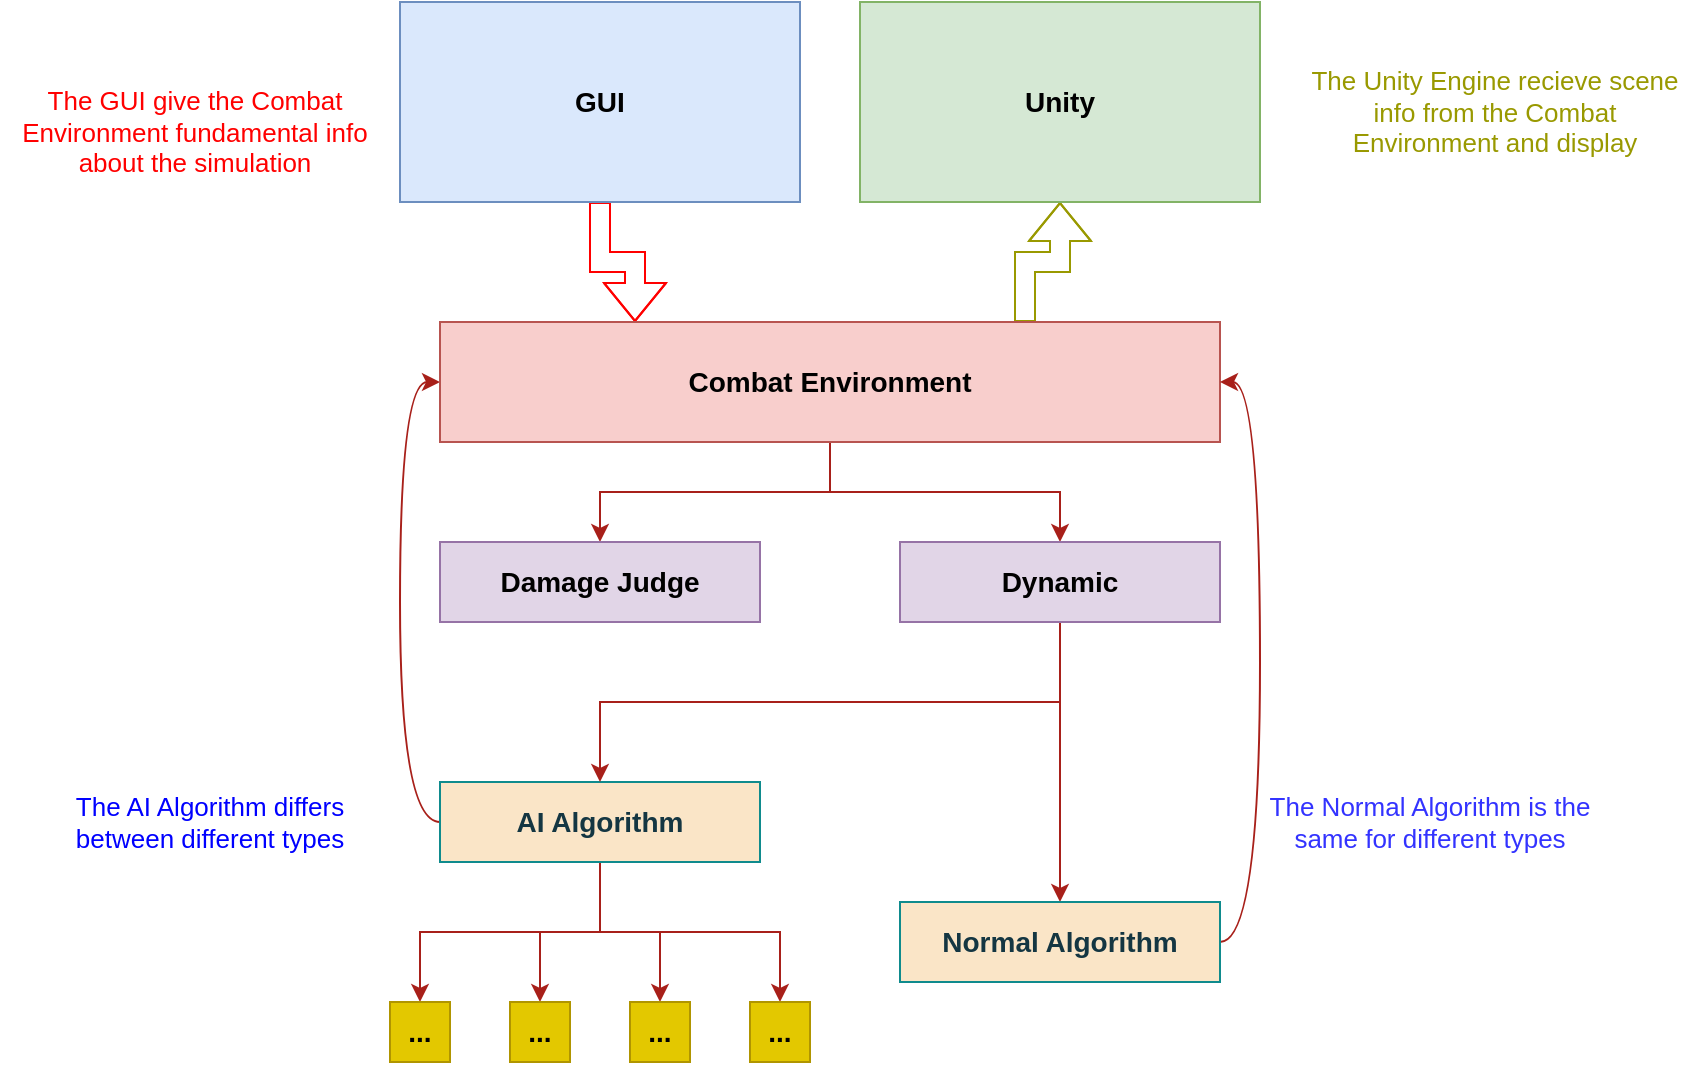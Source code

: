 <mxfile version="21.6.5" type="device" pages="4">
  <diagram name="第 1 页" id="OaXporZSazRO3OZHvbrm">
    <mxGraphModel dx="1036" dy="606" grid="1" gridSize="10" guides="1" tooltips="1" connect="1" arrows="1" fold="1" page="1" pageScale="1" pageWidth="1169" pageHeight="827" math="0" shadow="0">
      <root>
        <mxCell id="0" />
        <mxCell id="1" parent="0" />
        <mxCell id="5V8X015Ig3tdSF52-pnE-34" style="edgeStyle=orthogonalEdgeStyle;shape=flexArrow;rounded=0;orthogonalLoop=1;jettySize=auto;html=1;exitX=0.5;exitY=1;exitDx=0;exitDy=0;fontColor=#143642;strokeColor=#FF0000;entryX=0.25;entryY=0;entryDx=0;entryDy=0;" parent="1" source="5V8X015Ig3tdSF52-pnE-4" target="5V8X015Ig3tdSF52-pnE-6" edge="1">
          <mxGeometry relative="1" as="geometry" />
        </mxCell>
        <mxCell id="5V8X015Ig3tdSF52-pnE-4" value="&lt;span style=&quot;font-size: 14px;&quot;&gt;&lt;b&gt;GUI&lt;/b&gt;&lt;/span&gt;" style="rounded=0;whiteSpace=wrap;html=1;strokeColor=#6c8ebf;fillColor=#dae8fc;" parent="1" vertex="1">
          <mxGeometry x="300" y="50" width="200" height="100" as="geometry" />
        </mxCell>
        <mxCell id="5V8X015Ig3tdSF52-pnE-21" style="edgeStyle=orthogonalEdgeStyle;rounded=0;orthogonalLoop=1;jettySize=auto;html=1;exitX=0.5;exitY=1;exitDx=0;exitDy=0;entryX=0.5;entryY=0;entryDx=0;entryDy=0;strokeColor=#A8201A;fontColor=#143642;fillColor=#FAE5C7;" parent="1" source="5V8X015Ig3tdSF52-pnE-5" target="5V8X015Ig3tdSF52-pnE-14" edge="1">
          <mxGeometry relative="1" as="geometry" />
        </mxCell>
        <mxCell id="5V8X015Ig3tdSF52-pnE-22" style="edgeStyle=orthogonalEdgeStyle;rounded=0;orthogonalLoop=1;jettySize=auto;html=1;exitX=0.5;exitY=1;exitDx=0;exitDy=0;entryX=0.5;entryY=0;entryDx=0;entryDy=0;strokeColor=#A8201A;fontColor=#143642;fillColor=#FAE5C7;" parent="1" source="5V8X015Ig3tdSF52-pnE-5" target="5V8X015Ig3tdSF52-pnE-15" edge="1">
          <mxGeometry relative="1" as="geometry" />
        </mxCell>
        <mxCell id="5V8X015Ig3tdSF52-pnE-23" style="edgeStyle=orthogonalEdgeStyle;rounded=0;orthogonalLoop=1;jettySize=auto;html=1;exitX=0.5;exitY=1;exitDx=0;exitDy=0;entryX=0.5;entryY=0;entryDx=0;entryDy=0;strokeColor=#A8201A;fontColor=#143642;fillColor=#FAE5C7;" parent="1" source="5V8X015Ig3tdSF52-pnE-5" target="5V8X015Ig3tdSF52-pnE-16" edge="1">
          <mxGeometry relative="1" as="geometry" />
        </mxCell>
        <mxCell id="5V8X015Ig3tdSF52-pnE-24" style="edgeStyle=orthogonalEdgeStyle;rounded=0;orthogonalLoop=1;jettySize=auto;html=1;exitX=0.5;exitY=1;exitDx=0;exitDy=0;entryX=0.5;entryY=0;entryDx=0;entryDy=0;strokeColor=#A8201A;fontColor=#143642;fillColor=#FAE5C7;" parent="1" source="5V8X015Ig3tdSF52-pnE-5" target="5V8X015Ig3tdSF52-pnE-17" edge="1">
          <mxGeometry relative="1" as="geometry" />
        </mxCell>
        <mxCell id="5V8X015Ig3tdSF52-pnE-26" style="edgeStyle=orthogonalEdgeStyle;rounded=0;orthogonalLoop=1;jettySize=auto;html=1;entryX=0;entryY=0.5;entryDx=0;entryDy=0;strokeColor=#A8201A;fontColor=#143642;fillColor=#FAE5C7;exitX=0;exitY=0.5;exitDx=0;exitDy=0;curved=1;" parent="1" source="5V8X015Ig3tdSF52-pnE-5" target="5V8X015Ig3tdSF52-pnE-6" edge="1">
          <mxGeometry relative="1" as="geometry" />
        </mxCell>
        <mxCell id="5V8X015Ig3tdSF52-pnE-5" value="&lt;span style=&quot;font-size: 14px;&quot;&gt;&lt;b&gt;AI Algorithm&lt;br&gt;&lt;/b&gt;&lt;/span&gt;" style="rounded=0;whiteSpace=wrap;html=1;strokeColor=#0F8B8D;fontColor=#143642;fillColor=#FAE5C7;" parent="1" vertex="1">
          <mxGeometry x="320" y="440" width="160" height="40" as="geometry" />
        </mxCell>
        <mxCell id="5V8X015Ig3tdSF52-pnE-11" style="edgeStyle=orthogonalEdgeStyle;rounded=0;orthogonalLoop=1;jettySize=auto;html=1;exitX=0.5;exitY=1;exitDx=0;exitDy=0;strokeColor=#A8201A;fontColor=#143642;fillColor=#FAE5C7;" parent="1" source="5V8X015Ig3tdSF52-pnE-6" target="5V8X015Ig3tdSF52-pnE-7" edge="1">
          <mxGeometry relative="1" as="geometry" />
        </mxCell>
        <mxCell id="5V8X015Ig3tdSF52-pnE-12" style="edgeStyle=orthogonalEdgeStyle;rounded=0;orthogonalLoop=1;jettySize=auto;html=1;exitX=0.5;exitY=1;exitDx=0;exitDy=0;entryX=0.5;entryY=0;entryDx=0;entryDy=0;strokeColor=#A8201A;fontColor=#143642;fillColor=#FAE5C7;" parent="1" source="5V8X015Ig3tdSF52-pnE-6" target="5V8X015Ig3tdSF52-pnE-8" edge="1">
          <mxGeometry relative="1" as="geometry" />
        </mxCell>
        <mxCell id="5V8X015Ig3tdSF52-pnE-37" style="edgeStyle=orthogonalEdgeStyle;shape=flexArrow;rounded=0;orthogonalLoop=1;jettySize=auto;html=1;exitX=0.75;exitY=0;exitDx=0;exitDy=0;fontColor=#143642;strokeColor=#999900;" parent="1" source="5V8X015Ig3tdSF52-pnE-6" target="5V8X015Ig3tdSF52-pnE-36" edge="1">
          <mxGeometry relative="1" as="geometry" />
        </mxCell>
        <mxCell id="5V8X015Ig3tdSF52-pnE-6" value="&lt;span style=&quot;font-size: 14px;&quot;&gt;&lt;b&gt;Combat Environment&lt;/b&gt;&lt;/span&gt;" style="rounded=0;whiteSpace=wrap;html=1;strokeColor=#b85450;fillColor=#f8cecc;" parent="1" vertex="1">
          <mxGeometry x="320" y="210" width="390" height="60" as="geometry" />
        </mxCell>
        <mxCell id="5V8X015Ig3tdSF52-pnE-7" value="&lt;span style=&quot;font-size: 14px;&quot;&gt;&lt;b&gt;Damage Judge&lt;/b&gt;&lt;/span&gt;" style="rounded=0;whiteSpace=wrap;html=1;strokeColor=#9673a6;fillColor=#e1d5e7;" parent="1" vertex="1">
          <mxGeometry x="320" y="320" width="160" height="40" as="geometry" />
        </mxCell>
        <mxCell id="5V8X015Ig3tdSF52-pnE-20" style="edgeStyle=orthogonalEdgeStyle;rounded=0;orthogonalLoop=1;jettySize=auto;html=1;exitX=0.5;exitY=1;exitDx=0;exitDy=0;entryX=0.5;entryY=0;entryDx=0;entryDy=0;strokeColor=#A8201A;fontColor=#143642;fillColor=#FAE5C7;" parent="1" source="5V8X015Ig3tdSF52-pnE-8" target="5V8X015Ig3tdSF52-pnE-9" edge="1">
          <mxGeometry relative="1" as="geometry" />
        </mxCell>
        <mxCell id="5V8X015Ig3tdSF52-pnE-25" style="edgeStyle=orthogonalEdgeStyle;rounded=0;orthogonalLoop=1;jettySize=auto;html=1;exitX=0.5;exitY=1;exitDx=0;exitDy=0;strokeColor=#A8201A;fontColor=#143642;fillColor=#FAE5C7;" parent="1" source="5V8X015Ig3tdSF52-pnE-8" target="5V8X015Ig3tdSF52-pnE-5" edge="1">
          <mxGeometry relative="1" as="geometry" />
        </mxCell>
        <mxCell id="5V8X015Ig3tdSF52-pnE-8" value="&lt;span style=&quot;font-size: 14px;&quot;&gt;&lt;b&gt;Dynamic&lt;/b&gt;&lt;/span&gt;" style="rounded=0;whiteSpace=wrap;html=1;strokeColor=#9673a6;fillColor=#e1d5e7;" parent="1" vertex="1">
          <mxGeometry x="550" y="320" width="160" height="40" as="geometry" />
        </mxCell>
        <mxCell id="5V8X015Ig3tdSF52-pnE-27" style="edgeStyle=orthogonalEdgeStyle;rounded=0;orthogonalLoop=1;jettySize=auto;html=1;exitX=1;exitY=0.5;exitDx=0;exitDy=0;entryX=1;entryY=0.5;entryDx=0;entryDy=0;strokeColor=#A8201A;fontColor=#143642;fillColor=#FAE5C7;curved=1;" parent="1" source="5V8X015Ig3tdSF52-pnE-9" target="5V8X015Ig3tdSF52-pnE-6" edge="1">
          <mxGeometry relative="1" as="geometry" />
        </mxCell>
        <mxCell id="5V8X015Ig3tdSF52-pnE-9" value="&lt;span style=&quot;font-size: 14px;&quot;&gt;&lt;b&gt;Normal Algorithm&lt;br&gt;&lt;/b&gt;&lt;/span&gt;" style="rounded=0;whiteSpace=wrap;html=1;strokeColor=#0F8B8D;fontColor=#143642;fillColor=#FAE5C7;" parent="1" vertex="1">
          <mxGeometry x="550" y="500" width="160" height="40" as="geometry" />
        </mxCell>
        <mxCell id="5V8X015Ig3tdSF52-pnE-13" value="&lt;font style=&quot;font-size: 13px;&quot; color=&quot;#3333ff&quot;&gt;The Normal Algorithm is the same for different types&lt;/font&gt;" style="text;html=1;strokeColor=none;fillColor=none;align=center;verticalAlign=middle;whiteSpace=wrap;rounded=0;fontColor=#143642;" parent="1" vertex="1">
          <mxGeometry x="730" y="440" width="170" height="40" as="geometry" />
        </mxCell>
        <mxCell id="5V8X015Ig3tdSF52-pnE-14" value="&lt;span style=&quot;font-size: 14px;&quot;&gt;&lt;b&gt;...&lt;br&gt;&lt;/b&gt;&lt;/span&gt;" style="rounded=0;whiteSpace=wrap;html=1;strokeColor=#B09500;fontColor=#000000;fillColor=#e3c800;" parent="1" vertex="1">
          <mxGeometry x="295" y="550" width="30" height="30" as="geometry" />
        </mxCell>
        <mxCell id="5V8X015Ig3tdSF52-pnE-15" value="&lt;span style=&quot;font-size: 14px;&quot;&gt;&lt;b&gt;...&lt;br&gt;&lt;/b&gt;&lt;/span&gt;" style="rounded=0;whiteSpace=wrap;html=1;strokeColor=#B09500;fontColor=#000000;fillColor=#e3c800;" parent="1" vertex="1">
          <mxGeometry x="355" y="550" width="30" height="30" as="geometry" />
        </mxCell>
        <mxCell id="5V8X015Ig3tdSF52-pnE-16" value="&lt;span style=&quot;font-size: 14px;&quot;&gt;&lt;b&gt;...&lt;br&gt;&lt;/b&gt;&lt;/span&gt;" style="rounded=0;whiteSpace=wrap;html=1;strokeColor=#B09500;fontColor=#000000;fillColor=#e3c800;" parent="1" vertex="1">
          <mxGeometry x="415" y="550" width="30" height="30" as="geometry" />
        </mxCell>
        <mxCell id="5V8X015Ig3tdSF52-pnE-17" value="&lt;span style=&quot;font-size: 14px;&quot;&gt;&lt;b&gt;...&lt;br&gt;&lt;/b&gt;&lt;/span&gt;" style="rounded=0;whiteSpace=wrap;html=1;strokeColor=#B09500;fontColor=#000000;fillColor=#e3c800;" parent="1" vertex="1">
          <mxGeometry x="475" y="550" width="30" height="30" as="geometry" />
        </mxCell>
        <mxCell id="5V8X015Ig3tdSF52-pnE-18" value="&lt;font style=&quot;font-size: 13px;&quot; color=&quot;#0000ff&quot;&gt;The AI Algorithm differs between different types&lt;/font&gt;" style="text;html=1;strokeColor=none;fillColor=none;align=center;verticalAlign=middle;whiteSpace=wrap;rounded=0;fontColor=#143642;" parent="1" vertex="1">
          <mxGeometry x="130" y="440" width="150" height="40" as="geometry" />
        </mxCell>
        <mxCell id="5V8X015Ig3tdSF52-pnE-32" value="&lt;font style=&quot;font-size: 13px;&quot; color=&quot;#ff0000&quot;&gt;The GUI give the Combat Environment fundamental info about the simulation&lt;/font&gt;" style="text;html=1;strokeColor=none;fillColor=none;align=center;verticalAlign=middle;whiteSpace=wrap;rounded=0;fontColor=#143642;" parent="1" vertex="1">
          <mxGeometry x="100" y="90" width="195" height="50" as="geometry" />
        </mxCell>
        <mxCell id="5V8X015Ig3tdSF52-pnE-36" value="&lt;span style=&quot;font-size: 14px;&quot;&gt;&lt;b&gt;Unity&lt;/b&gt;&lt;/span&gt;" style="rounded=0;whiteSpace=wrap;html=1;strokeColor=#82b366;fillColor=#d5e8d4;" parent="1" vertex="1">
          <mxGeometry x="530" y="50" width="200" height="100" as="geometry" />
        </mxCell>
        <mxCell id="5V8X015Ig3tdSF52-pnE-38" value="&lt;font style=&quot;font-size: 13px;&quot; color=&quot;#999900&quot;&gt;The Unity Engine recieve scene info from the Combat Environment and display&lt;/font&gt;" style="text;html=1;strokeColor=none;fillColor=none;align=center;verticalAlign=middle;whiteSpace=wrap;rounded=0;fontColor=#143642;" parent="1" vertex="1">
          <mxGeometry x="750" y="80" width="195" height="50" as="geometry" />
        </mxCell>
      </root>
    </mxGraphModel>
  </diagram>
  <diagram id="vNOkqrN2C-iYxRMcG_71" name="第 2 页">
    <mxGraphModel dx="1036" dy="606" grid="1" gridSize="10" guides="1" tooltips="1" connect="1" arrows="1" fold="1" page="1" pageScale="1" pageWidth="1169" pageHeight="827" math="0" shadow="0">
      <root>
        <mxCell id="0" />
        <mxCell id="1" parent="0" />
        <mxCell id="YSIylygfM2a--4FIMSWq-3" value="&lt;b style=&quot;&quot;&gt;&lt;font color=&quot;#ff8000&quot; style=&quot;font-size: 14px;&quot;&gt;MainEnvironment&lt;/font&gt;&lt;br&gt;&lt;/b&gt;" style="rounded=0;whiteSpace=wrap;html=1;labelBackgroundColor=none;fillColor=#fad9d5;strokeColor=#ae4132;" parent="1" vertex="1">
          <mxGeometry x="50" y="100" width="179.487" height="40" as="geometry" />
        </mxCell>
        <mxCell id="YSIylygfM2a--4FIMSWq-4" value="&lt;b style=&quot;&quot;&gt;&lt;font color=&quot;#ff8000&quot; style=&quot;font-size: 14px;&quot;&gt;Dynamic&lt;/font&gt;&lt;br&gt;&lt;/b&gt;" style="rounded=0;whiteSpace=wrap;html=1;labelBackgroundColor=none;fillColor=#fad9d5;strokeColor=#ae4132;" parent="1" vertex="1">
          <mxGeometry x="240.257" y="100" width="179.487" height="40" as="geometry" />
        </mxCell>
        <mxCell id="YSIylygfM2a--4FIMSWq-5" value="&lt;b style=&quot;&quot;&gt;&lt;font color=&quot;#ff8000&quot; style=&quot;font-size: 14px;&quot;&gt;Damage Judge&lt;/font&gt;&lt;br&gt;&lt;/b&gt;" style="rounded=0;whiteSpace=wrap;html=1;labelBackgroundColor=none;fillColor=#fad9d5;strokeColor=#ae4132;" parent="1" vertex="1">
          <mxGeometry x="430.513" y="100" width="179.487" height="40" as="geometry" />
        </mxCell>
        <mxCell id="YSIylygfM2a--4FIMSWq-35" value="&lt;b style=&quot;&quot;&gt;&lt;font color=&quot;#ff8000&quot; style=&quot;font-size: 14px;&quot;&gt;Learn Unity&lt;/font&gt;&lt;br&gt;&lt;/b&gt;" style="rounded=0;whiteSpace=wrap;html=1;labelBackgroundColor=none;fillColor=#b1ddf0;strokeColor=#10739e;" parent="1" vertex="1">
          <mxGeometry x="50" y="150" width="560" height="40" as="geometry" />
        </mxCell>
        <mxCell id="YSIylygfM2a--4FIMSWq-36" value="&lt;b style=&quot;&quot;&gt;&lt;font color=&quot;#ff8000&quot; style=&quot;font-size: 14px;&quot;&gt;AI Algorithm&lt;/font&gt;&lt;br&gt;&lt;/b&gt;" style="rounded=0;whiteSpace=wrap;html=1;labelBackgroundColor=none;fillColor=#d0cee2;strokeColor=#56517e;" parent="1" vertex="1">
          <mxGeometry x="50" y="200" width="560" height="40" as="geometry" />
        </mxCell>
        <mxCell id="YSIylygfM2a--4FIMSWq-39" value="&lt;b style=&quot;&quot;&gt;&lt;font color=&quot;#ff8000&quot; style=&quot;font-size: 14px;&quot;&gt;Normal Algorithm&lt;/font&gt;&lt;br&gt;&lt;/b&gt;" style="rounded=0;whiteSpace=wrap;html=1;labelBackgroundColor=none;fillColor=#d0cee2;strokeColor=#56517e;" parent="1" vertex="1">
          <mxGeometry x="620" y="200" width="240" height="40" as="geometry" />
        </mxCell>
        <mxCell id="YSIylygfM2a--4FIMSWq-40" value="&lt;b style=&quot;&quot;&gt;&lt;font color=&quot;#ff8000&quot; style=&quot;font-size: 14px;&quot;&gt;GUI&lt;/font&gt;&lt;br&gt;&lt;/b&gt;" style="rounded=0;whiteSpace=wrap;html=1;labelBackgroundColor=none;fillColor=#fff2cc;strokeColor=#d6b656;" parent="1" vertex="1">
          <mxGeometry x="620" y="250" width="240" height="40" as="geometry" />
        </mxCell>
        <mxCell id="YSIylygfM2a--4FIMSWq-41" value="&lt;b style=&quot;&quot;&gt;&lt;font color=&quot;#ff8000&quot; style=&quot;font-size: 14px;&quot;&gt;Displayer&lt;/font&gt;&lt;br&gt;&lt;/b&gt;" style="rounded=0;whiteSpace=wrap;html=1;labelBackgroundColor=none;fillColor=#b1ddf0;strokeColor=#10739e;" parent="1" vertex="1">
          <mxGeometry x="620" y="150" width="240" height="40" as="geometry" />
        </mxCell>
        <mxCell id="YSIylygfM2a--4FIMSWq-43" value="&lt;b style=&quot;&quot;&gt;&lt;font color=&quot;#ff0000&quot; style=&quot;font-size: 18px;&quot;&gt;Joint Debugging&lt;/font&gt;&lt;br&gt;&lt;/b&gt;" style="rounded=0;whiteSpace=wrap;html=1;labelBackgroundColor=none;fillColor=#d5e8d4;strokeColor=#82b366;" parent="1" vertex="1">
          <mxGeometry x="870" y="90" width="150" height="200" as="geometry" />
        </mxCell>
        <mxCell id="YSIylygfM2a--4FIMSWq-44" value="" style="shape=flexArrow;endArrow=classic;html=1;rounded=0;fontColor=#143642;strokeColor=#6666FF;" parent="1" edge="1">
          <mxGeometry width="50" height="50" relative="1" as="geometry">
            <mxPoint x="40" y="320" as="sourcePoint" />
            <mxPoint x="1040" y="320" as="targetPoint" />
          </mxGeometry>
        </mxCell>
        <mxCell id="YSIylygfM2a--4FIMSWq-45" value="&lt;font color=&quot;#6666ff&quot; style=&quot;font-size: 20px;&quot;&gt;&lt;b&gt;&lt;u&gt;Time Line&lt;/u&gt;&lt;/b&gt;&lt;/font&gt;" style="text;html=1;strokeColor=none;fillColor=none;align=center;verticalAlign=middle;whiteSpace=wrap;rounded=0;fontColor=#143642;" parent="1" vertex="1">
          <mxGeometry x="410" y="330" width="260" height="40" as="geometry" />
        </mxCell>
      </root>
    </mxGraphModel>
  </diagram>
  <diagram id="0Ph07EcBelEZt5broMSE" name="第 3 页">
    <mxGraphModel dx="1036" dy="606" grid="1" gridSize="10" guides="1" tooltips="1" connect="1" arrows="1" fold="1" page="1" pageScale="1" pageWidth="1169" pageHeight="827" math="0" shadow="0">
      <root>
        <mxCell id="0" />
        <mxCell id="1" parent="0" />
        <mxCell id="yZD_6N9gfF4ptn_mtQdZ-3" style="edgeStyle=orthogonalEdgeStyle;rounded=0;orthogonalLoop=1;jettySize=auto;html=1;exitX=1;exitY=0.5;exitDx=0;exitDy=0;entryX=0;entryY=0.5;entryDx=0;entryDy=0;strokeColor=#A8201A;fontColor=#143642;fillColor=#FAE5C7;" edge="1" parent="1" source="yZD_6N9gfF4ptn_mtQdZ-1" target="yZD_6N9gfF4ptn_mtQdZ-2">
          <mxGeometry relative="1" as="geometry" />
        </mxCell>
        <mxCell id="yZD_6N9gfF4ptn_mtQdZ-1" value="&lt;font color=&quot;#6666ff&quot; style=&quot;font-size: 16px;&quot;&gt;&lt;b&gt;Entity&lt;/b&gt;&lt;/font&gt;" style="rounded=0;whiteSpace=wrap;html=1;labelBackgroundColor=none;fillColor=#FAE5C7;strokeColor=#0F8B8D;fontColor=#143642;" vertex="1" parent="1">
          <mxGeometry x="260" y="180" width="160" height="40" as="geometry" />
        </mxCell>
        <mxCell id="yZD_6N9gfF4ptn_mtQdZ-5" style="edgeStyle=orthogonalEdgeStyle;rounded=0;orthogonalLoop=1;jettySize=auto;html=1;exitX=1;exitY=0.5;exitDx=0;exitDy=0;strokeColor=#A8201A;fontColor=#143642;fillColor=#FAE5C7;curved=1;" edge="1" parent="1" source="yZD_6N9gfF4ptn_mtQdZ-2">
          <mxGeometry relative="1" as="geometry">
            <mxPoint x="740" y="290" as="targetPoint" />
          </mxGeometry>
        </mxCell>
        <mxCell id="yZD_6N9gfF4ptn_mtQdZ-2" value="&lt;font color=&quot;#6666ff&quot;&gt;&lt;span style=&quot;font-size: 16px;&quot;&gt;&lt;b&gt;Decide&lt;/b&gt;&lt;/span&gt;&lt;/font&gt;" style="rounded=0;whiteSpace=wrap;html=1;labelBackgroundColor=none;fillColor=#dae8fc;strokeColor=#6c8ebf;" vertex="1" parent="1">
          <mxGeometry x="490" y="180" width="160" height="40" as="geometry" />
        </mxCell>
        <mxCell id="yZD_6N9gfF4ptn_mtQdZ-7" style="edgeStyle=orthogonalEdgeStyle;rounded=0;orthogonalLoop=1;jettySize=auto;html=1;exitX=1;exitY=0.5;exitDx=0;exitDy=0;entryX=0.5;entryY=0;entryDx=0;entryDy=0;strokeColor=#A8201A;fontColor=#143642;fillColor=#FAE5C7;curved=1;" edge="1" parent="1" source="yZD_6N9gfF4ptn_mtQdZ-4" target="yZD_6N9gfF4ptn_mtQdZ-6">
          <mxGeometry relative="1" as="geometry" />
        </mxCell>
        <mxCell id="yZD_6N9gfF4ptn_mtQdZ-4" value="&lt;font color=&quot;#6666ff&quot; style=&quot;font-size: 16px;&quot;&gt;&lt;b&gt;Dynamic Model&lt;/b&gt;&lt;/font&gt;" style="rounded=0;whiteSpace=wrap;html=1;labelBackgroundColor=none;fillColor=#FAE5C7;strokeColor=#0F8B8D;fontColor=#143642;" vertex="1" parent="1">
          <mxGeometry x="460" y="100" width="160" height="40" as="geometry" />
        </mxCell>
        <mxCell id="yZD_6N9gfF4ptn_mtQdZ-9" style="edgeStyle=orthogonalEdgeStyle;rounded=0;orthogonalLoop=1;jettySize=auto;html=1;exitX=0.5;exitY=1;exitDx=0;exitDy=0;entryX=1;entryY=0.5;entryDx=0;entryDy=0;strokeColor=#A8201A;fontColor=#143642;fillColor=#FAE5C7;curved=1;" edge="1" parent="1" source="yZD_6N9gfF4ptn_mtQdZ-6" target="yZD_6N9gfF4ptn_mtQdZ-8">
          <mxGeometry relative="1" as="geometry" />
        </mxCell>
        <mxCell id="yZD_6N9gfF4ptn_mtQdZ-6" value="&lt;font color=&quot;#6666ff&quot; style=&quot;font-size: 16px;&quot;&gt;&lt;b&gt;Next State&lt;/b&gt;&lt;/font&gt;" style="rounded=0;whiteSpace=wrap;html=1;labelBackgroundColor=none;fillColor=#d5e8d4;strokeColor=#82b366;" vertex="1" parent="1">
          <mxGeometry x="660" y="280" width="160" height="40" as="geometry" />
        </mxCell>
        <mxCell id="yZD_6N9gfF4ptn_mtQdZ-13" style="edgeStyle=orthogonalEdgeStyle;rounded=0;orthogonalLoop=1;jettySize=auto;html=1;exitX=0;exitY=0.5;exitDx=0;exitDy=0;entryX=0.5;entryY=1;entryDx=0;entryDy=0;strokeColor=#A8201A;fontColor=#143642;fillColor=#FAE5C7;curved=1;" edge="1" parent="1" source="yZD_6N9gfF4ptn_mtQdZ-8" target="yZD_6N9gfF4ptn_mtQdZ-12">
          <mxGeometry relative="1" as="geometry" />
        </mxCell>
        <mxCell id="yZD_6N9gfF4ptn_mtQdZ-8" value="&lt;font color=&quot;#6666ff&quot; style=&quot;font-size: 16px;&quot;&gt;&lt;b&gt;Damage Judge&lt;/b&gt;&lt;/font&gt;" style="rounded=0;whiteSpace=wrap;html=1;labelBackgroundColor=none;fillColor=#FAE5C7;strokeColor=#0F8B8D;fontColor=#143642;" vertex="1" parent="1">
          <mxGeometry x="450" y="350" width="160" height="40" as="geometry" />
        </mxCell>
        <mxCell id="yZD_6N9gfF4ptn_mtQdZ-11" style="edgeStyle=orthogonalEdgeStyle;rounded=0;orthogonalLoop=1;jettySize=auto;html=1;exitX=0.5;exitY=0;exitDx=0;exitDy=0;entryX=0.5;entryY=1;entryDx=0;entryDy=0;strokeColor=#A8201A;fontColor=#143642;fillColor=#FAE5C7;curved=1;" edge="1" parent="1" source="yZD_6N9gfF4ptn_mtQdZ-10" target="yZD_6N9gfF4ptn_mtQdZ-2">
          <mxGeometry relative="1" as="geometry" />
        </mxCell>
        <mxCell id="yZD_6N9gfF4ptn_mtQdZ-10" value="&lt;font color=&quot;#6666ff&quot; style=&quot;font-size: 16px;&quot;&gt;&lt;b&gt;Algorithm&lt;/b&gt;&lt;/font&gt;" style="rounded=0;whiteSpace=wrap;html=1;labelBackgroundColor=none;fillColor=#f8cecc;strokeColor=#b85450;" vertex="1" parent="1">
          <mxGeometry x="420" y="270" width="160" height="40" as="geometry" />
        </mxCell>
        <mxCell id="yZD_6N9gfF4ptn_mtQdZ-14" style="edgeStyle=orthogonalEdgeStyle;rounded=0;orthogonalLoop=1;jettySize=auto;html=1;exitX=0;exitY=0.5;exitDx=0;exitDy=0;entryX=0;entryY=0.5;entryDx=0;entryDy=0;strokeColor=#A8201A;fontColor=#143642;fillColor=#FAE5C7;curved=1;" edge="1" parent="1" source="yZD_6N9gfF4ptn_mtQdZ-12" target="yZD_6N9gfF4ptn_mtQdZ-1">
          <mxGeometry relative="1" as="geometry" />
        </mxCell>
        <mxCell id="yZD_6N9gfF4ptn_mtQdZ-12" value="&lt;font color=&quot;#6666ff&quot; style=&quot;font-size: 16px;&quot;&gt;&lt;b&gt;New State&lt;/b&gt;&lt;/font&gt;" style="rounded=0;whiteSpace=wrap;html=1;labelBackgroundColor=none;fillColor=#d5e8d4;strokeColor=#82b366;" vertex="1" parent="1">
          <mxGeometry x="200" y="280" width="160" height="40" as="geometry" />
        </mxCell>
      </root>
    </mxGraphModel>
  </diagram>
  <diagram id="qG2iSHppWz95F9qmhj_f" name="第 4 页">
    <mxGraphModel dx="3187" dy="1858" grid="1" gridSize="10" guides="1" tooltips="1" connect="1" arrows="1" fold="1" page="1" pageScale="1" pageWidth="3300" pageHeight="2339" math="0" shadow="0">
      <root>
        <mxCell id="0" />
        <mxCell id="1" parent="0" />
        <mxCell id="-52jE9KyWOQy_uuu8s7a-1" value="&lt;font style=&quot;font-size: 14px;&quot;&gt;Entity&lt;/font&gt;" style="swimlane;fontStyle=1;align=center;verticalAlign=top;childLayout=stackLayout;horizontal=1;startSize=26;horizontalStack=0;resizeParent=1;resizeParentMax=0;resizeLast=0;collapsible=1;marginBottom=0;whiteSpace=wrap;html=1;labelBackgroundColor=none;fillColor=#F2CC8F;strokeColor=#E07A5F;fontColor=#393C56;" parent="1" vertex="1">
          <mxGeometry x="1010" y="1064" width="380" height="200" as="geometry" />
        </mxCell>
        <mxCell id="-52jE9KyWOQy_uuu8s7a-2" value="&lt;font style=&quot;font-size: 14px;&quot;&gt;Repo* repo&lt;br&gt;std::vector&amp;lt;Sensor*&amp;gt; sensor_list&lt;br&gt;std::vector&amp;lt;Actuator*&amp;gt; actuator_list&lt;br&gt;Controller* controller&lt;br&gt;&lt;/font&gt;" style="text;strokeColor=none;fillColor=none;align=left;verticalAlign=top;spacingLeft=4;spacingRight=4;overflow=hidden;rotatable=0;points=[[0,0.5],[1,0.5]];portConstraint=eastwest;whiteSpace=wrap;html=1;labelBackgroundColor=none;fontColor=#393C56;" parent="-52jE9KyWOQy_uuu8s7a-1" vertex="1">
          <mxGeometry y="26" width="380" height="84" as="geometry" />
        </mxCell>
        <mxCell id="-52jE9KyWOQy_uuu8s7a-3" value="" style="line;strokeWidth=1;fillColor=none;align=left;verticalAlign=middle;spacingTop=-1;spacingLeft=3;spacingRight=3;rotatable=0;labelPosition=right;points=[];portConstraint=eastwest;strokeColor=#E07A5F;labelBackgroundColor=none;fontColor=#393C56;" parent="-52jE9KyWOQy_uuu8s7a-1" vertex="1">
          <mxGeometry y="110" width="380" height="8" as="geometry" />
        </mxCell>
        <mxCell id="-52jE9KyWOQy_uuu8s7a-4" value="&lt;font style=&quot;font-size: 14px;&quot;&gt;void tick ()&lt;br&gt;void halftick ()&lt;br&gt;Entity()&lt;br&gt;~Entity()&lt;/font&gt;" style="text;strokeColor=none;fillColor=none;align=left;verticalAlign=top;spacingLeft=4;spacingRight=4;overflow=hidden;rotatable=0;points=[[0,0.5],[1,0.5]];portConstraint=eastwest;whiteSpace=wrap;html=1;labelBackgroundColor=none;fontColor=#393C56;" parent="-52jE9KyWOQy_uuu8s7a-1" vertex="1">
          <mxGeometry y="118" width="380" height="82" as="geometry" />
        </mxCell>
        <mxCell id="-52jE9KyWOQy_uuu8s7a-5" value="&lt;font style=&quot;font-size: 14px;&quot;&gt;Repo&lt;/font&gt;" style="swimlane;fontStyle=1;align=center;verticalAlign=top;childLayout=stackLayout;horizontal=1;startSize=26;horizontalStack=0;resizeParent=1;resizeParentMax=0;resizeLast=0;collapsible=1;marginBottom=0;whiteSpace=wrap;html=1;strokeColor=#E07A5F;fontColor=#393C56;fillColor=#F2CC8F;labelBackgroundColor=none;" parent="1" vertex="1">
          <mxGeometry x="1820" y="874" width="260" height="190" as="geometry" />
        </mxCell>
        <mxCell id="-52jE9KyWOQy_uuu8s7a-6" value="&lt;font style=&quot;font-size: 14px;&quot;&gt;MainRepo main_repo&lt;br&gt;RadarRepo radar_repo&lt;br&gt;ActuatorRepo actuator_repo&lt;br&gt;ActionRepo* action_repo&lt;/font&gt;" style="text;strokeColor=none;fillColor=none;align=left;verticalAlign=top;spacingLeft=4;spacingRight=4;overflow=hidden;rotatable=0;points=[[0,0.5],[1,0.5]];portConstraint=eastwest;whiteSpace=wrap;html=1;fontColor=#393C56;labelBackgroundColor=none;" parent="-52jE9KyWOQy_uuu8s7a-5" vertex="1">
          <mxGeometry y="26" width="260" height="84" as="geometry" />
        </mxCell>
        <mxCell id="-52jE9KyWOQy_uuu8s7a-7" value="" style="line;strokeWidth=1;fillColor=none;align=left;verticalAlign=middle;spacingTop=-1;spacingLeft=3;spacingRight=3;rotatable=0;labelPosition=right;points=[];portConstraint=eastwest;strokeColor=#E07A5F;fontColor=#393C56;labelBackgroundColor=none;" parent="-52jE9KyWOQy_uuu8s7a-5" vertex="1">
          <mxGeometry y="110" width="260" height="8" as="geometry" />
        </mxCell>
        <mxCell id="-52jE9KyWOQy_uuu8s7a-8" value="&lt;font style=&quot;font-size: 14px;&quot;&gt;Repo ()&lt;br&gt;~Repo ()&lt;br&gt;void refreshRepo ()&lt;/font&gt;" style="text;strokeColor=none;fillColor=none;align=left;verticalAlign=top;spacingLeft=4;spacingRight=4;overflow=hidden;rotatable=0;points=[[0,0.5],[1,0.5]];portConstraint=eastwest;whiteSpace=wrap;html=1;fontColor=#393C56;labelBackgroundColor=none;" parent="-52jE9KyWOQy_uuu8s7a-5" vertex="1">
          <mxGeometry y="118" width="260" height="72" as="geometry" />
        </mxCell>
        <mxCell id="-52jE9KyWOQy_uuu8s7a-10" value="" style="endArrow=diamondThin;endFill=1;endSize=24;html=1;rounded=0;strokeColor=#E07A5F;fontColor=default;fillColor=#F2CC8F;exitX=0;exitY=0.5;exitDx=0;exitDy=0;entryX=1;entryY=0.5;entryDx=0;entryDy=0;edgeStyle=orthogonalEdgeStyle;curved=1;labelBackgroundColor=none;" parent="1" source="-52jE9KyWOQy_uuu8s7a-6" target="-52jE9KyWOQy_uuu8s7a-2" edge="1">
          <mxGeometry width="160" relative="1" as="geometry">
            <mxPoint x="1630" y="820" as="sourcePoint" />
            <mxPoint x="1790" y="820" as="targetPoint" />
          </mxGeometry>
        </mxCell>
        <mxCell id="8N3fhF8_LC7c_zLiOI4U-1" value="&lt;font style=&quot;font-size: 14px;&quot;&gt;Sensor&lt;/font&gt;" style="swimlane;fontStyle=1;align=center;verticalAlign=top;childLayout=stackLayout;horizontal=1;startSize=26;horizontalStack=0;resizeParent=1;resizeParentMax=0;resizeLast=0;collapsible=1;marginBottom=0;whiteSpace=wrap;html=1;strokeColor=#E07A5F;fontColor=#393C56;fillColor=#F2CC8F;labelBackgroundColor=none;" parent="1" vertex="1">
          <mxGeometry x="2060" y="1110" width="220" height="140" as="geometry" />
        </mxCell>
        <mxCell id="8N3fhF8_LC7c_zLiOI4U-4" value="&lt;font style=&quot;font-size: 14px;&quot;&gt;void sense ()&lt;br&gt;Sensor ()&lt;br&gt;~Sensor ()&lt;br&gt;&lt;/font&gt;" style="text;strokeColor=none;fillColor=none;align=left;verticalAlign=top;spacingLeft=4;spacingRight=4;overflow=hidden;rotatable=0;points=[[0,0.5],[1,0.5]];portConstraint=eastwest;whiteSpace=wrap;html=1;fontColor=#393C56;labelBackgroundColor=none;" parent="8N3fhF8_LC7c_zLiOI4U-1" vertex="1">
          <mxGeometry y="26" width="220" height="62" as="geometry" />
        </mxCell>
        <mxCell id="8N3fhF8_LC7c_zLiOI4U-2" value="&lt;font style=&quot;font-size: 14px;&quot;&gt;EntityList* entity_list_instance&lt;br&gt;Repo* repo&lt;br&gt;&lt;/font&gt;" style="text;strokeColor=none;fillColor=none;align=left;verticalAlign=top;spacingLeft=4;spacingRight=4;overflow=hidden;rotatable=0;points=[[0,0.5],[1,0.5]];portConstraint=eastwest;whiteSpace=wrap;html=1;fontColor=#393C56;labelBackgroundColor=none;" parent="8N3fhF8_LC7c_zLiOI4U-1" vertex="1">
          <mxGeometry y="88" width="220" height="44" as="geometry" />
        </mxCell>
        <mxCell id="8N3fhF8_LC7c_zLiOI4U-3" value="" style="line;strokeWidth=1;fillColor=none;align=left;verticalAlign=middle;spacingTop=-1;spacingLeft=3;spacingRight=3;rotatable=0;labelPosition=right;points=[];portConstraint=eastwest;strokeColor=#E07A5F;fontColor=#393C56;labelBackgroundColor=none;" parent="8N3fhF8_LC7c_zLiOI4U-1" vertex="1">
          <mxGeometry y="132" width="220" height="8" as="geometry" />
        </mxCell>
        <mxCell id="8N3fhF8_LC7c_zLiOI4U-6" value="" style="endArrow=diamondThin;endFill=1;endSize=24;html=1;rounded=0;strokeColor=#E07A5F;fontColor=default;fillColor=#F2CC8F;exitX=0;exitY=0.5;exitDx=0;exitDy=0;entryX=1;entryY=0.5;entryDx=0;entryDy=0;edgeStyle=orthogonalEdgeStyle;curved=1;labelBackgroundColor=none;" parent="1" source="8N3fhF8_LC7c_zLiOI4U-2" target="-52jE9KyWOQy_uuu8s7a-2" edge="1">
          <mxGeometry width="160" relative="1" as="geometry">
            <mxPoint x="1830" y="768" as="sourcePoint" />
            <mxPoint x="1670" y="858" as="targetPoint" />
          </mxGeometry>
        </mxCell>
        <mxCell id="8N3fhF8_LC7c_zLiOI4U-7" value="&lt;font style=&quot;font-size: 14px;&quot;&gt;Actuator&lt;/font&gt;" style="swimlane;fontStyle=1;align=center;verticalAlign=top;childLayout=stackLayout;horizontal=1;startSize=26;horizontalStack=0;resizeParent=1;resizeParentMax=0;resizeLast=0;collapsible=1;marginBottom=0;whiteSpace=wrap;html=1;strokeColor=#E07A5F;fontColor=#393C56;fillColor=#F2CC8F;labelBackgroundColor=none;" parent="1" vertex="1">
          <mxGeometry x="1830" y="1294" width="210" height="130" as="geometry" />
        </mxCell>
        <mxCell id="8N3fhF8_LC7c_zLiOI4U-8" value="&lt;font style=&quot;font-size: 14px;&quot;&gt;Repo* repo&lt;/font&gt;" style="text;strokeColor=none;fillColor=none;align=left;verticalAlign=top;spacingLeft=4;spacingRight=4;overflow=hidden;rotatable=0;points=[[0,0.5],[1,0.5]];portConstraint=eastwest;whiteSpace=wrap;html=1;fontColor=#393C56;labelBackgroundColor=none;" parent="8N3fhF8_LC7c_zLiOI4U-7" vertex="1">
          <mxGeometry y="26" width="210" height="34" as="geometry" />
        </mxCell>
        <mxCell id="8N3fhF8_LC7c_zLiOI4U-9" value="" style="line;strokeWidth=1;fillColor=none;align=left;verticalAlign=middle;spacingTop=-1;spacingLeft=3;spacingRight=3;rotatable=0;labelPosition=right;points=[];portConstraint=eastwest;strokeColor=#E07A5F;fontColor=#393C56;labelBackgroundColor=none;" parent="8N3fhF8_LC7c_zLiOI4U-7" vertex="1">
          <mxGeometry y="60" width="210" height="8" as="geometry" />
        </mxCell>
        <mxCell id="8N3fhF8_LC7c_zLiOI4U-10" value="&lt;font style=&quot;font-size: 14px;&quot;&gt;void actuate ()&lt;br&gt;Actuator ()&lt;br&gt;~Actuator ()&lt;br&gt;&lt;/font&gt;" style="text;strokeColor=none;fillColor=none;align=left;verticalAlign=top;spacingLeft=4;spacingRight=4;overflow=hidden;rotatable=0;points=[[0,0.5],[1,0.5]];portConstraint=eastwest;whiteSpace=wrap;html=1;fontColor=#393C56;labelBackgroundColor=none;" parent="8N3fhF8_LC7c_zLiOI4U-7" vertex="1">
          <mxGeometry y="68" width="210" height="62" as="geometry" />
        </mxCell>
        <mxCell id="8N3fhF8_LC7c_zLiOI4U-11" value="" style="endArrow=diamondThin;endFill=1;endSize=24;html=1;rounded=0;strokeColor=#E07A5F;fontColor=default;fillColor=#F2CC8F;exitX=0;exitY=0.5;exitDx=0;exitDy=0;entryX=1;entryY=0.5;entryDx=0;entryDy=0;edgeStyle=orthogonalEdgeStyle;curved=1;labelBackgroundColor=none;" parent="1" source="8N3fhF8_LC7c_zLiOI4U-10" target="-52jE9KyWOQy_uuu8s7a-2" edge="1">
          <mxGeometry width="160" relative="1" as="geometry">
            <mxPoint x="1850" y="988" as="sourcePoint" />
            <mxPoint x="1670" y="858" as="targetPoint" />
          </mxGeometry>
        </mxCell>
        <mxCell id="8N3fhF8_LC7c_zLiOI4U-12" value="&lt;font style=&quot;font-size: 14px;&quot;&gt;Controller&lt;/font&gt;" style="swimlane;fontStyle=1;align=center;verticalAlign=top;childLayout=stackLayout;horizontal=1;startSize=26;horizontalStack=0;resizeParent=1;resizeParentMax=0;resizeLast=0;collapsible=1;marginBottom=0;whiteSpace=wrap;html=1;strokeColor=#E07A5F;fontColor=#393C56;fillColor=#F2CC8F;labelBackgroundColor=none;" parent="1" vertex="1">
          <mxGeometry x="1820" y="1490" width="210" height="130" as="geometry" />
        </mxCell>
        <mxCell id="8N3fhF8_LC7c_zLiOI4U-13" value="&lt;font style=&quot;font-size: 14px;&quot;&gt;Repo* repo&lt;/font&gt;" style="text;strokeColor=none;fillColor=none;align=left;verticalAlign=top;spacingLeft=4;spacingRight=4;overflow=hidden;rotatable=0;points=[[0,0.5],[1,0.5]];portConstraint=eastwest;whiteSpace=wrap;html=1;fontColor=#393C56;labelBackgroundColor=none;" parent="8N3fhF8_LC7c_zLiOI4U-12" vertex="1">
          <mxGeometry y="26" width="210" height="34" as="geometry" />
        </mxCell>
        <mxCell id="8N3fhF8_LC7c_zLiOI4U-14" value="" style="line;strokeWidth=1;fillColor=none;align=left;verticalAlign=middle;spacingTop=-1;spacingLeft=3;spacingRight=3;rotatable=0;labelPosition=right;points=[];portConstraint=eastwest;strokeColor=#E07A5F;fontColor=#393C56;labelBackgroundColor=none;" parent="8N3fhF8_LC7c_zLiOI4U-12" vertex="1">
          <mxGeometry y="60" width="210" height="8" as="geometry" />
        </mxCell>
        <mxCell id="8N3fhF8_LC7c_zLiOI4U-15" value="&lt;font style=&quot;font-size: 14px;&quot;&gt;void control ()&lt;br&gt;Controller ()&lt;br&gt;~Controller ()&lt;br&gt;&lt;/font&gt;" style="text;strokeColor=none;fillColor=none;align=left;verticalAlign=top;spacingLeft=4;spacingRight=4;overflow=hidden;rotatable=0;points=[[0,0.5],[1,0.5]];portConstraint=eastwest;whiteSpace=wrap;html=1;fontColor=#393C56;labelBackgroundColor=none;" parent="8N3fhF8_LC7c_zLiOI4U-12" vertex="1">
          <mxGeometry y="68" width="210" height="62" as="geometry" />
        </mxCell>
        <mxCell id="8N3fhF8_LC7c_zLiOI4U-16" value="" style="endArrow=diamondThin;endFill=1;endSize=24;html=1;rounded=0;strokeColor=#E07A5F;fontColor=default;fillColor=#F2CC8F;exitX=0;exitY=0.5;exitDx=0;exitDy=0;entryX=1;entryY=0.5;entryDx=0;entryDy=0;edgeStyle=orthogonalEdgeStyle;curved=1;labelBackgroundColor=none;" parent="1" source="8N3fhF8_LC7c_zLiOI4U-15" target="-52jE9KyWOQy_uuu8s7a-2" edge="1">
          <mxGeometry width="160" relative="1" as="geometry">
            <mxPoint x="1855" y="1239" as="sourcePoint" />
            <mxPoint x="1670" y="858" as="targetPoint" />
          </mxGeometry>
        </mxCell>
        <mxCell id="v4nbnjbItVLdYafhRVxG-1" value="&lt;font style=&quot;font-size: 14px;&quot;&gt;EntityList&lt;/font&gt;" style="swimlane;fontStyle=1;align=center;verticalAlign=top;childLayout=stackLayout;horizontal=1;startSize=26;horizontalStack=0;resizeParent=1;resizeParentMax=0;resizeLast=0;collapsible=1;marginBottom=0;whiteSpace=wrap;html=1;labelBackgroundColor=none;fillColor=#F2CC8F;strokeColor=#E07A5F;fontColor=#393C56;" vertex="1" parent="1">
          <mxGeometry x="330" y="1314" width="350" height="280" as="geometry" />
        </mxCell>
        <mxCell id="v4nbnjbItVLdYafhRVxG-2" value="&lt;span style=&quot;font-size: 14px;&quot;&gt;std::vector&amp;lt;Entity*&amp;gt; entity_list&lt;br&gt;std::unordered_map&amp;lt;Name, int&amp;gt; entity_map&lt;br&gt;EntityList* entity_list_obj&lt;br&gt;DeleteEntityListInstance del_entity_list_instance&lt;br&gt;class DeleteEntityListInstance&lt;br&gt;&lt;/span&gt;" style="text;strokeColor=none;fillColor=none;align=left;verticalAlign=top;spacingLeft=4;spacingRight=4;overflow=hidden;rotatable=0;points=[[0,0.5],[1,0.5]];portConstraint=eastwest;whiteSpace=wrap;html=1;labelBackgroundColor=none;fontColor=#393C56;" vertex="1" parent="v4nbnjbItVLdYafhRVxG-1">
          <mxGeometry y="26" width="350" height="94" as="geometry" />
        </mxCell>
        <mxCell id="v4nbnjbItVLdYafhRVxG-3" value="" style="line;strokeWidth=1;fillColor=none;align=left;verticalAlign=middle;spacingTop=-1;spacingLeft=3;spacingRight=3;rotatable=0;labelPosition=right;points=[];portConstraint=eastwest;strokeColor=#E07A5F;labelBackgroundColor=none;fontColor=#393C56;" vertex="1" parent="v4nbnjbItVLdYafhRVxG-1">
          <mxGeometry y="120" width="350" height="8" as="geometry" />
        </mxCell>
        <mxCell id="v4nbnjbItVLdYafhRVxG-4" value="&lt;span style=&quot;font-size: 14px;&quot;&gt;EntityList* createEntityListInstance ()&lt;br&gt;EntityList ()&lt;br&gt;~EntityList ()&lt;br&gt;void clearList ()&lt;br&gt;void at (int _index)&lt;br&gt;void at (Name _name)&lt;br&gt;void delete (int _index)&lt;br&gt;void delete (Name _name)&lt;br&gt;&lt;/span&gt;" style="text;strokeColor=none;fillColor=none;align=left;verticalAlign=top;spacingLeft=4;spacingRight=4;overflow=hidden;rotatable=0;points=[[0,0.5],[1,0.5]];portConstraint=eastwest;whiteSpace=wrap;html=1;labelBackgroundColor=none;fontColor=#393C56;" vertex="1" parent="v4nbnjbItVLdYafhRVxG-1">
          <mxGeometry y="128" width="350" height="152" as="geometry" />
        </mxCell>
        <mxCell id="v4nbnjbItVLdYafhRVxG-5" value="" style="endArrow=diamondThin;endFill=1;endSize=24;html=1;rounded=0;strokeColor=#E07A5F;fontColor=default;fillColor=#F2CC8F;exitX=0;exitY=0.5;exitDx=0;exitDy=0;entryX=0.5;entryY=0;entryDx=0;entryDy=0;edgeStyle=orthogonalEdgeStyle;curved=1;labelBackgroundColor=none;" edge="1" parent="1" source="-52jE9KyWOQy_uuu8s7a-4" target="v4nbnjbItVLdYafhRVxG-1">
          <mxGeometry width="160" relative="1" as="geometry">
            <mxPoint x="2015" y="1453" as="sourcePoint" />
            <mxPoint x="1830" y="882" as="targetPoint" />
          </mxGeometry>
        </mxCell>
        <mxCell id="v4nbnjbItVLdYafhRVxG-6" value="&lt;font style=&quot;font-size: 14px;&quot;&gt;MainEnvironmentOutputAdapter&lt;/font&gt;" style="swimlane;fontStyle=1;align=center;verticalAlign=top;childLayout=stackLayout;horizontal=1;startSize=26;horizontalStack=0;resizeParent=1;resizeParentMax=0;resizeLast=0;collapsible=1;marginBottom=0;whiteSpace=wrap;html=1;labelBackgroundColor=none;fillColor=#F2CC8F;strokeColor=#E07A5F;fontColor=#393C56;" vertex="1" parent="1">
          <mxGeometry x="520" y="920" width="400" height="230" as="geometry" />
        </mxCell>
        <mxCell id="v4nbnjbItVLdYafhRVxG-7" value="&lt;span style=&quot;font-size: 14px;&quot;&gt;MainEnvironmentOutputAdapter* main_env_output_adap_obj&lt;br&gt;DeleteMainEnvironmentOutputAdapter del_main_env_output_adp_instance&lt;br&gt;std::vector&amp;lt;OutputInfo&amp;gt; output_info_list&lt;br&gt;class DeleteMainEnvironmentOutputAdapter&lt;br&gt;&lt;/span&gt;" style="text;strokeColor=none;fillColor=none;align=left;verticalAlign=top;spacingLeft=4;spacingRight=4;overflow=hidden;rotatable=0;points=[[0,0.5],[1,0.5]];portConstraint=eastwest;whiteSpace=wrap;html=1;labelBackgroundColor=none;fontColor=#393C56;" vertex="1" parent="v4nbnjbItVLdYafhRVxG-6">
          <mxGeometry y="26" width="400" height="94" as="geometry" />
        </mxCell>
        <mxCell id="v4nbnjbItVLdYafhRVxG-8" value="" style="line;strokeWidth=1;fillColor=none;align=left;verticalAlign=middle;spacingTop=-1;spacingLeft=3;spacingRight=3;rotatable=0;labelPosition=right;points=[];portConstraint=eastwest;strokeColor=#E07A5F;labelBackgroundColor=none;fontColor=#393C56;" vertex="1" parent="v4nbnjbItVLdYafhRVxG-6">
          <mxGeometry y="120" width="400" height="8" as="geometry" />
        </mxCell>
        <mxCell id="v4nbnjbItVLdYafhRVxG-9" value="&lt;span style=&quot;font-size: 14px;&quot;&gt;void output ()&lt;br&gt;MainEnvironmentOutputAdapter* createMainEnvironmentOutputAdapterInstance ()&lt;br&gt;MainEnvironmentOutputAdapter ()&lt;br&gt;~ MainEnvironmentOutputAdapter ()&lt;br&gt;&lt;/span&gt;" style="text;strokeColor=none;fillColor=none;align=left;verticalAlign=top;spacingLeft=4;spacingRight=4;overflow=hidden;rotatable=0;points=[[0,0.5],[1,0.5]];portConstraint=eastwest;whiteSpace=wrap;html=1;labelBackgroundColor=none;fontColor=#393C56;" vertex="1" parent="v4nbnjbItVLdYafhRVxG-6">
          <mxGeometry y="128" width="400" height="102" as="geometry" />
        </mxCell>
        <mxCell id="v4nbnjbItVLdYafhRVxG-10" value="" style="endArrow=diamondThin;endFill=1;endSize=24;html=1;rounded=0;strokeColor=#E07A5F;fontColor=default;fillColor=#F2CC8F;exitX=1;exitY=0.5;exitDx=0;exitDy=0;edgeStyle=orthogonalEdgeStyle;curved=1;entryX=0;entryY=0.5;entryDx=0;entryDy=0;labelBackgroundColor=none;" edge="1" parent="1" source="v4nbnjbItVLdYafhRVxG-7" target="-52jE9KyWOQy_uuu8s7a-2">
          <mxGeometry width="160" relative="1" as="geometry">
            <mxPoint x="1480" y="1003" as="sourcePoint" />
            <mxPoint x="1470" y="887" as="targetPoint" />
          </mxGeometry>
        </mxCell>
        <mxCell id="v4nbnjbItVLdYafhRVxG-16" value="&lt;font style=&quot;font-size: 14px;&quot;&gt;OutputInfo&lt;/font&gt;" style="swimlane;fontStyle=1;align=center;verticalAlign=top;childLayout=stackLayout;horizontal=1;startSize=26;horizontalStack=0;resizeParent=1;resizeParentMax=0;resizeLast=0;collapsible=1;marginBottom=0;whiteSpace=wrap;html=1;labelBackgroundColor=none;fillColor=#F2CC8F;strokeColor=#E07A5F;fontColor=#393C56;" vertex="1" parent="1">
          <mxGeometry x="200" y="1072" width="220" height="34" as="geometry" />
        </mxCell>
        <mxCell id="v4nbnjbItVLdYafhRVxG-20" value="" style="endArrow=diamondThin;endFill=0;endSize=24;html=1;rounded=0;exitX=0.5;exitY=0;exitDx=0;exitDy=0;entryX=0;entryY=0.5;entryDx=0;entryDy=0;edgeStyle=orthogonalEdgeStyle;curved=1;labelBackgroundColor=none;strokeColor=#E07A5F;fontColor=default;" edge="1" parent="1" source="v4nbnjbItVLdYafhRVxG-16" target="v4nbnjbItVLdYafhRVxG-9">
          <mxGeometry width="160" relative="1" as="geometry">
            <mxPoint x="1120" y="904" as="sourcePoint" />
            <mxPoint x="1280" y="904" as="targetPoint" />
          </mxGeometry>
        </mxCell>
        <mxCell id="v4nbnjbItVLdYafhRVxG-21" value="&lt;font style=&quot;font-size: 14px;&quot;&gt;MainRepo&lt;/font&gt;" style="swimlane;fontStyle=1;align=center;verticalAlign=top;childLayout=stackLayout;horizontal=1;startSize=26;horizontalStack=0;resizeParent=1;resizeParentMax=0;resizeLast=0;collapsible=1;marginBottom=0;whiteSpace=wrap;html=1;strokeColor=#E07A5F;fontColor=#393C56;fillColor=#F2CC8F;labelBackgroundColor=none;" vertex="1" parent="1">
          <mxGeometry x="2170" y="540" width="260" height="70" as="geometry" />
        </mxCell>
        <mxCell id="v4nbnjbItVLdYafhRVxG-22" value="&lt;span style=&quot;font-size: 14px;&quot;&gt;SelfInfo self_info&lt;br&gt;std::vector&amp;lt;TaskInfo&amp;gt; task_list&lt;br&gt;&lt;/span&gt;" style="text;strokeColor=none;fillColor=none;align=left;verticalAlign=top;spacingLeft=4;spacingRight=4;overflow=hidden;rotatable=0;points=[[0,0.5],[1,0.5]];portConstraint=eastwest;whiteSpace=wrap;html=1;fontColor=#393C56;labelBackgroundColor=none;" vertex="1" parent="v4nbnjbItVLdYafhRVxG-21">
          <mxGeometry y="26" width="260" height="44" as="geometry" />
        </mxCell>
        <mxCell id="v4nbnjbItVLdYafhRVxG-25" value="&lt;font style=&quot;font-size: 14px;&quot;&gt;RadarRepo&lt;/font&gt;" style="swimlane;fontStyle=1;align=center;verticalAlign=top;childLayout=stackLayout;horizontal=1;startSize=26;horizontalStack=0;resizeParent=1;resizeParentMax=0;resizeLast=0;collapsible=1;marginBottom=0;whiteSpace=wrap;html=1;strokeColor=#E07A5F;fontColor=#393C56;fillColor=#F2CC8F;labelBackgroundColor=none;" vertex="1" parent="1">
          <mxGeometry x="2170" y="636" width="260" height="70" as="geometry" />
        </mxCell>
        <mxCell id="v4nbnjbItVLdYafhRVxG-26" value="&lt;span style=&quot;font-size: 14px;&quot;&gt;std::vector&amp;lt;RadarInfo&amp;gt; self_radar_info&lt;br&gt;std::vector&amp;lt;RadarInfo&amp;gt; net_radar_info&lt;br&gt;&lt;/span&gt;" style="text;strokeColor=none;fillColor=none;align=left;verticalAlign=top;spacingLeft=4;spacingRight=4;overflow=hidden;rotatable=0;points=[[0,0.5],[1,0.5]];portConstraint=eastwest;whiteSpace=wrap;html=1;fontColor=#393C56;labelBackgroundColor=none;" vertex="1" parent="v4nbnjbItVLdYafhRVxG-25">
          <mxGeometry y="26" width="260" height="44" as="geometry" />
        </mxCell>
        <mxCell id="v4nbnjbItVLdYafhRVxG-27" value="&lt;font style=&quot;font-size: 14px;&quot;&gt;SelfInfo&lt;/font&gt;" style="swimlane;fontStyle=1;align=center;verticalAlign=top;childLayout=stackLayout;horizontal=1;startSize=26;horizontalStack=0;resizeParent=1;resizeParentMax=0;resizeLast=0;collapsible=1;marginBottom=0;whiteSpace=wrap;html=1;labelBackgroundColor=none;fillColor=#F2CC8F;strokeColor=#E07A5F;fontColor=#393C56;" vertex="1" parent="1">
          <mxGeometry x="2500" y="540" width="220" height="34" as="geometry" />
        </mxCell>
        <mxCell id="v4nbnjbItVLdYafhRVxG-28" value="&lt;font style=&quot;font-size: 14px;&quot;&gt;RadarInfo&lt;/font&gt;" style="swimlane;fontStyle=1;align=center;verticalAlign=top;childLayout=stackLayout;horizontal=1;startSize=26;horizontalStack=0;resizeParent=1;resizeParentMax=0;resizeLast=0;collapsible=1;marginBottom=0;whiteSpace=wrap;html=1;labelBackgroundColor=none;fillColor=#F2CC8F;strokeColor=#E07A5F;fontColor=#393C56;" vertex="1" parent="1">
          <mxGeometry x="2500" y="690" width="220" height="34" as="geometry" />
        </mxCell>
        <mxCell id="v4nbnjbItVLdYafhRVxG-29" value="&lt;font style=&quot;font-size: 14px;&quot;&gt;TaskInfo&lt;/font&gt;" style="swimlane;fontStyle=1;align=center;verticalAlign=top;childLayout=stackLayout;horizontal=1;startSize=26;horizontalStack=0;resizeParent=1;resizeParentMax=0;resizeLast=0;collapsible=1;marginBottom=0;whiteSpace=wrap;html=1;labelBackgroundColor=none;fillColor=#F2CC8F;strokeColor=#E07A5F;fontColor=#393C56;" vertex="1" parent="1">
          <mxGeometry x="2500" y="620" width="220" height="34" as="geometry" />
        </mxCell>
        <mxCell id="v4nbnjbItVLdYafhRVxG-30" value="&lt;font style=&quot;font-size: 14px;&quot;&gt;ActuatorRepo&lt;/font&gt;" style="swimlane;fontStyle=1;align=center;verticalAlign=top;childLayout=stackLayout;horizontal=1;startSize=26;horizontalStack=0;resizeParent=1;resizeParentMax=0;resizeLast=0;collapsible=1;marginBottom=0;whiteSpace=wrap;html=1;strokeColor=#E07A5F;fontColor=#393C56;fillColor=#F2CC8F;labelBackgroundColor=none;" vertex="1" parent="1">
          <mxGeometry x="2170" y="730" width="260" height="60" as="geometry" />
        </mxCell>
        <mxCell id="v4nbnjbItVLdYafhRVxG-31" value="&lt;span style=&quot;font-size: 14px;&quot;&gt;std::vector&amp;lt;Movement&amp;gt; movement_list&lt;br&gt;&lt;/span&gt;" style="text;strokeColor=none;fillColor=none;align=left;verticalAlign=top;spacingLeft=4;spacingRight=4;overflow=hidden;rotatable=0;points=[[0,0.5],[1,0.5]];portConstraint=eastwest;whiteSpace=wrap;html=1;fontColor=#393C56;labelBackgroundColor=none;" vertex="1" parent="v4nbnjbItVLdYafhRVxG-30">
          <mxGeometry y="26" width="260" height="34" as="geometry" />
        </mxCell>
        <mxCell id="v4nbnjbItVLdYafhRVxG-33" value="" style="endArrow=diamondThin;endFill=0;endSize=24;html=1;rounded=0;strokeColor=#E07A5F;fontColor=default;fillColor=#F2CC8F;exitX=0;exitY=0.5;exitDx=0;exitDy=0;entryX=1;entryY=0.5;entryDx=0;entryDy=0;edgeStyle=orthogonalEdgeStyle;curved=1;labelBackgroundColor=none;" edge="1" parent="1" source="v4nbnjbItVLdYafhRVxG-22" target="-52jE9KyWOQy_uuu8s7a-6">
          <mxGeometry width="160" relative="1" as="geometry">
            <mxPoint x="2270" y="980" as="sourcePoint" />
            <mxPoint x="2430" y="980" as="targetPoint" />
          </mxGeometry>
        </mxCell>
        <mxCell id="v4nbnjbItVLdYafhRVxG-34" value="" style="endArrow=diamondThin;endFill=0;endSize=24;html=1;rounded=0;strokeColor=#E07A5F;fontColor=default;fillColor=#F2CC8F;exitX=0;exitY=0.5;exitDx=0;exitDy=0;entryX=1;entryY=0.5;entryDx=0;entryDy=0;edgeStyle=orthogonalEdgeStyle;curved=1;labelBackgroundColor=none;" edge="1" parent="1" source="v4nbnjbItVLdYafhRVxG-26" target="-52jE9KyWOQy_uuu8s7a-6">
          <mxGeometry width="160" relative="1" as="geometry">
            <mxPoint x="2190" y="708" as="sourcePoint" />
            <mxPoint x="2090" y="778" as="targetPoint" />
          </mxGeometry>
        </mxCell>
        <mxCell id="v4nbnjbItVLdYafhRVxG-36" value="" style="endArrow=diamondThin;endFill=0;endSize=24;html=1;rounded=0;strokeColor=#E07A5F;fontColor=default;fillColor=#F2CC8F;exitX=0;exitY=0.5;exitDx=0;exitDy=0;entryX=1;entryY=0.5;entryDx=0;entryDy=0;edgeStyle=orthogonalEdgeStyle;curved=1;labelBackgroundColor=none;" edge="1" parent="1" source="v4nbnjbItVLdYafhRVxG-27" target="v4nbnjbItVLdYafhRVxG-22">
          <mxGeometry width="160" relative="1" as="geometry">
            <mxPoint x="2180" y="598" as="sourcePoint" />
            <mxPoint x="2080" y="668" as="targetPoint" />
          </mxGeometry>
        </mxCell>
        <mxCell id="v4nbnjbItVLdYafhRVxG-37" value="" style="endArrow=diamondThin;endFill=0;endSize=24;html=1;rounded=0;strokeColor=#E07A5F;fontColor=default;fillColor=#F2CC8F;exitX=0;exitY=0.5;exitDx=0;exitDy=0;entryX=1;entryY=0.5;entryDx=0;entryDy=0;edgeStyle=orthogonalEdgeStyle;curved=1;labelBackgroundColor=none;" edge="1" parent="1" source="v4nbnjbItVLdYafhRVxG-29" target="v4nbnjbItVLdYafhRVxG-22">
          <mxGeometry width="160" relative="1" as="geometry">
            <mxPoint x="2510" y="567" as="sourcePoint" />
            <mxPoint x="2440" y="598" as="targetPoint" />
          </mxGeometry>
        </mxCell>
        <mxCell id="v4nbnjbItVLdYafhRVxG-38" value="" style="endArrow=diamondThin;endFill=0;endSize=24;html=1;rounded=0;strokeColor=#E07A5F;fontColor=default;fillColor=#F2CC8F;exitX=0;exitY=0.5;exitDx=0;exitDy=0;entryX=1;entryY=0.5;entryDx=0;entryDy=0;edgeStyle=orthogonalEdgeStyle;curved=1;labelBackgroundColor=none;" edge="1" parent="1" source="v4nbnjbItVLdYafhRVxG-28" target="v4nbnjbItVLdYafhRVxG-26">
          <mxGeometry width="160" relative="1" as="geometry">
            <mxPoint x="2510" y="647" as="sourcePoint" />
            <mxPoint x="2440" y="598" as="targetPoint" />
          </mxGeometry>
        </mxCell>
        <mxCell id="v4nbnjbItVLdYafhRVxG-41" value="" style="endArrow=diamondThin;endFill=0;endSize=24;html=1;rounded=0;strokeColor=#E07A5F;fontColor=default;fillColor=#F2CC8F;exitX=0;exitY=0.75;exitDx=0;exitDy=0;entryX=1;entryY=0.5;entryDx=0;entryDy=0;edgeStyle=orthogonalEdgeStyle;curved=1;labelBackgroundColor=none;" edge="1" parent="1" source="v4nbnjbItVLdYafhRVxG-30" target="-52jE9KyWOQy_uuu8s7a-6">
          <mxGeometry width="160" relative="1" as="geometry">
            <mxPoint x="2190" y="804" as="sourcePoint" />
            <mxPoint x="2090" y="778" as="targetPoint" />
          </mxGeometry>
        </mxCell>
        <mxCell id="v4nbnjbItVLdYafhRVxG-42" value="&lt;font style=&quot;font-size: 14px;&quot;&gt;ActionRepo&lt;/font&gt;" style="swimlane;fontStyle=1;align=center;verticalAlign=top;childLayout=stackLayout;horizontal=1;startSize=26;horizontalStack=0;resizeParent=1;resizeParentMax=0;resizeLast=0;collapsible=1;marginBottom=0;whiteSpace=wrap;html=1;strokeColor=#E07A5F;fontColor=#393C56;fillColor=#F2CC8F;labelBackgroundColor=none;" vertex="1" parent="1">
          <mxGeometry x="2170" y="990" width="390" height="80" as="geometry" />
        </mxCell>
        <mxCell id="v4nbnjbItVLdYafhRVxG-43" value="&lt;span style=&quot;font-size: 14px;&quot;&gt;FixedWingDynamicModel fixed_wing_dynamic_model&lt;br&gt;MissileDynamicModel missile_dynamic_model&lt;br&gt;&lt;/span&gt;" style="text;strokeColor=none;fillColor=none;align=left;verticalAlign=top;spacingLeft=4;spacingRight=4;overflow=hidden;rotatable=0;points=[[0,0.5],[1,0.5]];portConstraint=eastwest;whiteSpace=wrap;html=1;fontColor=#393C56;labelBackgroundColor=none;" vertex="1" parent="v4nbnjbItVLdYafhRVxG-42">
          <mxGeometry y="26" width="390" height="54" as="geometry" />
        </mxCell>
        <mxCell id="v4nbnjbItVLdYafhRVxG-44" value="" style="endArrow=diamondThin;endFill=1;endSize=24;html=1;rounded=0;strokeColor=#E07A5F;fontColor=default;fillColor=#F2CC8F;exitX=0;exitY=0.5;exitDx=0;exitDy=0;entryX=1;entryY=0.5;entryDx=0;entryDy=0;edgeStyle=orthogonalEdgeStyle;curved=1;labelBackgroundColor=none;" edge="1" parent="1" source="v4nbnjbItVLdYafhRVxG-42" target="-52jE9KyWOQy_uuu8s7a-8">
          <mxGeometry width="160" relative="1" as="geometry">
            <mxPoint x="2230" y="970" as="sourcePoint" />
            <mxPoint x="2390" y="970" as="targetPoint" />
          </mxGeometry>
        </mxCell>
        <mxCell id="v4nbnjbItVLdYafhRVxG-45" value="&lt;span style=&quot;font-size: 14px;&quot;&gt;F15ActionRepo&lt;/span&gt;" style="swimlane;fontStyle=1;align=center;verticalAlign=top;childLayout=stackLayout;horizontal=1;startSize=26;horizontalStack=0;resizeParent=1;resizeParentMax=0;resizeLast=0;collapsible=1;marginBottom=0;whiteSpace=wrap;html=1;strokeColor=#E07A5F;fontColor=#393C56;fillColor=#F2CC8F;labelBackgroundColor=none;" vertex="1" parent="1">
          <mxGeometry x="2920" y="890" width="180" height="40" as="geometry" />
        </mxCell>
        <mxCell id="v4nbnjbItVLdYafhRVxG-46" value="&lt;span style=&quot;font-size: 14px;&quot;&gt;&lt;br&gt;&lt;/span&gt;" style="text;strokeColor=none;fillColor=none;align=left;verticalAlign=top;spacingLeft=4;spacingRight=4;overflow=hidden;rotatable=0;points=[[0,0.5],[1,0.5]];portConstraint=eastwest;whiteSpace=wrap;html=1;fontColor=#393C56;labelBackgroundColor=none;" vertex="1" parent="v4nbnjbItVLdYafhRVxG-45">
          <mxGeometry y="26" width="180" height="14" as="geometry" />
        </mxCell>
        <mxCell id="v4nbnjbItVLdYafhRVxG-47" value="" style="endArrow=block;dashed=1;endFill=0;endSize=12;html=1;rounded=0;strokeColor=#E07A5F;fontColor=default;fillColor=#F2CC8F;exitX=0;exitY=0.5;exitDx=0;exitDy=0;entryX=1;entryY=0.5;entryDx=0;entryDy=0;edgeStyle=orthogonalEdgeStyle;curved=1;labelBackgroundColor=none;" edge="1" parent="1" source="v4nbnjbItVLdYafhRVxG-45" target="v4nbnjbItVLdYafhRVxG-42">
          <mxGeometry width="160" relative="1" as="geometry">
            <mxPoint x="2520" y="830" as="sourcePoint" />
            <mxPoint x="2680" y="830" as="targetPoint" />
          </mxGeometry>
        </mxCell>
        <mxCell id="v4nbnjbItVLdYafhRVxG-48" value="&lt;span style=&quot;font-size: 14px;&quot;&gt;F16ActionRepo&lt;/span&gt;" style="swimlane;fontStyle=1;align=center;verticalAlign=top;childLayout=stackLayout;horizontal=1;startSize=26;horizontalStack=0;resizeParent=1;resizeParentMax=0;resizeLast=0;collapsible=1;marginBottom=0;whiteSpace=wrap;html=1;strokeColor=#E07A5F;fontColor=#393C56;fillColor=#F2CC8F;labelBackgroundColor=none;" vertex="1" parent="1">
          <mxGeometry x="2920" y="960" width="180" height="40" as="geometry" />
        </mxCell>
        <mxCell id="v4nbnjbItVLdYafhRVxG-49" value="&lt;span style=&quot;font-size: 14px;&quot;&gt;&lt;br&gt;&lt;/span&gt;" style="text;strokeColor=none;fillColor=none;align=left;verticalAlign=top;spacingLeft=4;spacingRight=4;overflow=hidden;rotatable=0;points=[[0,0.5],[1,0.5]];portConstraint=eastwest;whiteSpace=wrap;html=1;fontColor=#393C56;labelBackgroundColor=none;" vertex="1" parent="v4nbnjbItVLdYafhRVxG-48">
          <mxGeometry y="26" width="180" height="14" as="geometry" />
        </mxCell>
        <mxCell id="v4nbnjbItVLdYafhRVxG-50" value="" style="endArrow=block;dashed=1;endFill=0;endSize=12;html=1;rounded=0;strokeColor=#E07A5F;fontColor=default;fillColor=#F2CC8F;exitX=0;exitY=0.5;exitDx=0;exitDy=0;entryX=1;entryY=0.5;entryDx=0;entryDy=0;edgeStyle=orthogonalEdgeStyle;curved=1;labelBackgroundColor=none;" edge="1" parent="1" source="v4nbnjbItVLdYafhRVxG-48" target="v4nbnjbItVLdYafhRVxG-42">
          <mxGeometry width="160" relative="1" as="geometry">
            <mxPoint x="2830" y="920" as="sourcePoint" />
            <mxPoint x="2440" y="1020" as="targetPoint" />
          </mxGeometry>
        </mxCell>
        <mxCell id="v4nbnjbItVLdYafhRVxG-51" value="&lt;span style=&quot;font-size: 14px;&quot;&gt;RattleSnakeMissileActiionRepo&lt;/span&gt;" style="swimlane;fontStyle=1;align=center;verticalAlign=top;childLayout=stackLayout;horizontal=1;startSize=26;horizontalStack=0;resizeParent=1;resizeParentMax=0;resizeLast=0;collapsible=1;marginBottom=0;whiteSpace=wrap;html=1;strokeColor=#E07A5F;fontColor=#393C56;fillColor=#F2CC8F;labelBackgroundColor=none;" vertex="1" parent="1">
          <mxGeometry x="2880" y="1030" width="220" height="40" as="geometry" />
        </mxCell>
        <mxCell id="v4nbnjbItVLdYafhRVxG-52" value="&lt;span style=&quot;font-size: 14px;&quot;&gt;&lt;br&gt;&lt;/span&gt;" style="text;strokeColor=none;fillColor=none;align=left;verticalAlign=top;spacingLeft=4;spacingRight=4;overflow=hidden;rotatable=0;points=[[0,0.5],[1,0.5]];portConstraint=eastwest;whiteSpace=wrap;html=1;fontColor=#393C56;labelBackgroundColor=none;" vertex="1" parent="v4nbnjbItVLdYafhRVxG-51">
          <mxGeometry y="26" width="220" height="14" as="geometry" />
        </mxCell>
        <mxCell id="v4nbnjbItVLdYafhRVxG-53" value="" style="endArrow=block;dashed=1;endFill=0;endSize=12;html=1;rounded=0;strokeColor=#E07A5F;fontColor=default;fillColor=#F2CC8F;exitX=0;exitY=0.5;exitDx=0;exitDy=0;entryX=1;entryY=0.5;entryDx=0;entryDy=0;edgeStyle=orthogonalEdgeStyle;curved=1;labelBackgroundColor=none;" edge="1" parent="1" source="v4nbnjbItVLdYafhRVxG-51" target="v4nbnjbItVLdYafhRVxG-42">
          <mxGeometry width="160" relative="1" as="geometry">
            <mxPoint x="2830" y="990" as="sourcePoint" />
            <mxPoint x="2440" y="1020" as="targetPoint" />
          </mxGeometry>
        </mxCell>
        <mxCell id="v4nbnjbItVLdYafhRVxG-54" value="&lt;font style=&quot;font-size: 23px;&quot;&gt;&lt;b&gt;.......&lt;/b&gt;&lt;/font&gt;" style="text;html=1;strokeColor=none;fillColor=none;align=center;verticalAlign=middle;whiteSpace=wrap;rounded=0;fontColor=#393C56;labelBackgroundColor=none;" vertex="1" parent="1">
          <mxGeometry x="2980" y="1090" width="60" height="30" as="geometry" />
        </mxCell>
        <mxCell id="v4nbnjbItVLdYafhRVxG-55" value="&lt;span style=&quot;font-size: 14px;&quot;&gt;F15Repo&lt;/span&gt;" style="swimlane;fontStyle=1;align=center;verticalAlign=top;childLayout=stackLayout;horizontal=1;startSize=26;horizontalStack=0;resizeParent=1;resizeParentMax=0;resizeLast=0;collapsible=1;marginBottom=0;whiteSpace=wrap;html=1;strokeColor=#E07A5F;fontColor=#393C56;fillColor=#F2CC8F;labelBackgroundColor=none;" vertex="1" parent="1">
          <mxGeometry x="1290" y="920" width="180" height="40" as="geometry" />
        </mxCell>
        <mxCell id="v4nbnjbItVLdYafhRVxG-56" value="&lt;span style=&quot;font-size: 14px;&quot;&gt;&lt;br&gt;&lt;/span&gt;" style="text;strokeColor=none;fillColor=none;align=left;verticalAlign=top;spacingLeft=4;spacingRight=4;overflow=hidden;rotatable=0;points=[[0,0.5],[1,0.5]];portConstraint=eastwest;whiteSpace=wrap;html=1;fontColor=#393C56;labelBackgroundColor=none;" vertex="1" parent="v4nbnjbItVLdYafhRVxG-55">
          <mxGeometry y="26" width="180" height="14" as="geometry" />
        </mxCell>
        <mxCell id="v4nbnjbItVLdYafhRVxG-57" value="&lt;span style=&quot;font-size: 14px;&quot;&gt;F16Repo&lt;/span&gt;" style="swimlane;fontStyle=1;align=center;verticalAlign=top;childLayout=stackLayout;horizontal=1;startSize=26;horizontalStack=0;resizeParent=1;resizeParentMax=0;resizeLast=0;collapsible=1;marginBottom=0;whiteSpace=wrap;html=1;strokeColor=#E07A5F;fontColor=#393C56;fillColor=#F2CC8F;labelBackgroundColor=none;" vertex="1" parent="1">
          <mxGeometry x="1290" y="850" width="180" height="40" as="geometry" />
        </mxCell>
        <mxCell id="v4nbnjbItVLdYafhRVxG-58" value="&lt;span style=&quot;font-size: 14px;&quot;&gt;&lt;br&gt;&lt;/span&gt;" style="text;strokeColor=none;fillColor=none;align=left;verticalAlign=top;spacingLeft=4;spacingRight=4;overflow=hidden;rotatable=0;points=[[0,0.5],[1,0.5]];portConstraint=eastwest;whiteSpace=wrap;html=1;fontColor=#393C56;labelBackgroundColor=none;" vertex="1" parent="v4nbnjbItVLdYafhRVxG-57">
          <mxGeometry y="26" width="180" height="14" as="geometry" />
        </mxCell>
        <mxCell id="v4nbnjbItVLdYafhRVxG-59" value="&lt;span style=&quot;font-size: 14px;&quot;&gt;RattleSnakeMissileRepo&lt;/span&gt;" style="swimlane;fontStyle=1;align=center;verticalAlign=top;childLayout=stackLayout;horizontal=1;startSize=26;horizontalStack=0;resizeParent=1;resizeParentMax=0;resizeLast=0;collapsible=1;marginBottom=0;whiteSpace=wrap;html=1;strokeColor=#E07A5F;fontColor=#393C56;fillColor=#F2CC8F;labelBackgroundColor=none;" vertex="1" parent="1">
          <mxGeometry x="1270" y="770" width="220" height="40" as="geometry" />
        </mxCell>
        <mxCell id="v4nbnjbItVLdYafhRVxG-60" value="&lt;span style=&quot;font-size: 14px;&quot;&gt;&lt;br&gt;&lt;/span&gt;" style="text;strokeColor=none;fillColor=none;align=left;verticalAlign=top;spacingLeft=4;spacingRight=4;overflow=hidden;rotatable=0;points=[[0,0.5],[1,0.5]];portConstraint=eastwest;whiteSpace=wrap;html=1;fontColor=#393C56;labelBackgroundColor=none;" vertex="1" parent="v4nbnjbItVLdYafhRVxG-59">
          <mxGeometry y="26" width="220" height="14" as="geometry" />
        </mxCell>
        <mxCell id="v4nbnjbItVLdYafhRVxG-61" value="&lt;font style=&quot;font-size: 23px;&quot;&gt;&lt;b&gt;.......&lt;/b&gt;&lt;/font&gt;" style="text;html=1;strokeColor=none;fillColor=none;align=center;verticalAlign=middle;whiteSpace=wrap;rounded=0;fontColor=#393C56;labelBackgroundColor=none;" vertex="1" parent="1">
          <mxGeometry x="1350" y="700" width="60" height="30" as="geometry" />
        </mxCell>
        <mxCell id="v4nbnjbItVLdYafhRVxG-62" value="" style="endArrow=block;dashed=1;endFill=0;endSize=12;html=1;rounded=0;strokeColor=#E07A5F;fontColor=default;fillColor=#F2CC8F;entryX=0;entryY=0.5;entryDx=0;entryDy=0;edgeStyle=orthogonalEdgeStyle;curved=1;exitX=1;exitY=0.5;exitDx=0;exitDy=0;labelBackgroundColor=none;" edge="1" parent="1" source="v4nbnjbItVLdYafhRVxG-56" target="-52jE9KyWOQy_uuu8s7a-6">
          <mxGeometry width="160" relative="1" as="geometry">
            <mxPoint x="1700" y="470" as="sourcePoint" />
            <mxPoint x="2440" y="1020" as="targetPoint" />
          </mxGeometry>
        </mxCell>
        <mxCell id="v4nbnjbItVLdYafhRVxG-63" value="" style="endArrow=block;dashed=1;endFill=0;endSize=12;html=1;rounded=0;strokeColor=#E07A5F;fontColor=default;fillColor=#F2CC8F;entryX=0;entryY=0.5;entryDx=0;entryDy=0;edgeStyle=orthogonalEdgeStyle;curved=1;exitX=1;exitY=0.5;exitDx=0;exitDy=0;labelBackgroundColor=none;" edge="1" parent="1" source="v4nbnjbItVLdYafhRVxG-58" target="-52jE9KyWOQy_uuu8s7a-6">
          <mxGeometry width="160" relative="1" as="geometry">
            <mxPoint x="1550" y="643" as="sourcePoint" />
            <mxPoint x="1830" y="778" as="targetPoint" />
          </mxGeometry>
        </mxCell>
        <mxCell id="v4nbnjbItVLdYafhRVxG-64" value="" style="endArrow=block;dashed=1;endFill=0;endSize=12;html=1;rounded=0;strokeColor=#E07A5F;fontColor=default;fillColor=#F2CC8F;entryX=0;entryY=0.5;entryDx=0;entryDy=0;edgeStyle=orthogonalEdgeStyle;curved=1;exitX=1;exitY=0.75;exitDx=0;exitDy=0;labelBackgroundColor=none;" edge="1" parent="1" source="v4nbnjbItVLdYafhRVxG-59" target="-52jE9KyWOQy_uuu8s7a-6">
          <mxGeometry width="160" relative="1" as="geometry">
            <mxPoint x="1550" y="573" as="sourcePoint" />
            <mxPoint x="1830" y="778" as="targetPoint" />
          </mxGeometry>
        </mxCell>
        <mxCell id="v4nbnjbItVLdYafhRVxG-66" value="&lt;font style=&quot;font-size: 14px;&quot;&gt;AirBorneRadar&lt;/font&gt;" style="swimlane;fontStyle=1;align=center;verticalAlign=top;childLayout=stackLayout;horizontal=1;startSize=26;horizontalStack=0;resizeParent=1;resizeParentMax=0;resizeLast=0;collapsible=1;marginBottom=0;whiteSpace=wrap;html=1;labelBackgroundColor=none;fillColor=#F2CC8F;strokeColor=#E07A5F;fontColor=#393C56;" vertex="1" parent="1">
          <mxGeometry x="2490" y="1102" width="220" height="34" as="geometry" />
        </mxCell>
        <mxCell id="v4nbnjbItVLdYafhRVxG-67" value="&lt;font style=&quot;font-size: 14px;&quot;&gt;Radio&lt;/font&gt;" style="swimlane;fontStyle=1;align=center;verticalAlign=top;childLayout=stackLayout;horizontal=1;startSize=26;horizontalStack=0;resizeParent=1;resizeParentMax=0;resizeLast=0;collapsible=1;marginBottom=0;whiteSpace=wrap;html=1;labelBackgroundColor=none;fillColor=#F2CC8F;strokeColor=#E07A5F;fontColor=#393C56;" vertex="1" parent="1">
          <mxGeometry x="2490" y="1160" width="220" height="34" as="geometry" />
        </mxCell>
        <mxCell id="v4nbnjbItVLdYafhRVxG-68" value="&lt;font style=&quot;font-size: 14px;&quot;&gt;MissileRadar&lt;/font&gt;" style="swimlane;fontStyle=1;align=center;verticalAlign=top;childLayout=stackLayout;horizontal=1;startSize=26;horizontalStack=0;resizeParent=1;resizeParentMax=0;resizeLast=0;collapsible=1;marginBottom=0;whiteSpace=wrap;html=1;labelBackgroundColor=none;fillColor=#F2CC8F;strokeColor=#E07A5F;fontColor=#393C56;" vertex="1" parent="1">
          <mxGeometry x="2490" y="1216" width="220" height="34" as="geometry" />
        </mxCell>
        <mxCell id="v4nbnjbItVLdYafhRVxG-69" value="" style="endArrow=block;dashed=1;endFill=0;endSize=12;html=1;rounded=0;strokeColor=#E07A5F;fontColor=default;fillColor=#F2CC8F;exitX=0;exitY=0.5;exitDx=0;exitDy=0;entryX=1;entryY=0.5;entryDx=0;entryDy=0;edgeStyle=orthogonalEdgeStyle;curved=1;labelBackgroundColor=none;" edge="1" parent="1" source="v4nbnjbItVLdYafhRVxG-66" target="8N3fhF8_LC7c_zLiOI4U-4">
          <mxGeometry width="160" relative="1" as="geometry">
            <mxPoint x="2480" y="1270" as="sourcePoint" />
            <mxPoint x="2120" y="1390" as="targetPoint" />
          </mxGeometry>
        </mxCell>
        <mxCell id="v4nbnjbItVLdYafhRVxG-70" value="" style="endArrow=block;dashed=1;endFill=0;endSize=12;html=1;rounded=0;strokeColor=#E07A5F;fontColor=default;fillColor=#F2CC8F;exitX=0;exitY=0.5;exitDx=0;exitDy=0;entryX=1;entryY=0.5;entryDx=0;entryDy=0;edgeStyle=orthogonalEdgeStyle;curved=1;labelBackgroundColor=none;" edge="1" parent="1" source="v4nbnjbItVLdYafhRVxG-67" target="8N3fhF8_LC7c_zLiOI4U-4">
          <mxGeometry width="160" relative="1" as="geometry">
            <mxPoint x="2500" y="1129" as="sourcePoint" />
            <mxPoint x="2290" y="1177" as="targetPoint" />
          </mxGeometry>
        </mxCell>
        <mxCell id="v4nbnjbItVLdYafhRVxG-71" value="" style="endArrow=block;dashed=1;endFill=0;endSize=12;html=1;rounded=0;strokeColor=#E07A5F;fontColor=default;fillColor=#F2CC8F;exitX=0;exitY=0.5;exitDx=0;exitDy=0;edgeStyle=orthogonalEdgeStyle;curved=1;labelBackgroundColor=none;" edge="1" parent="1" source="v4nbnjbItVLdYafhRVxG-68" target="8N3fhF8_LC7c_zLiOI4U-4">
          <mxGeometry width="160" relative="1" as="geometry">
            <mxPoint x="2500" y="1187" as="sourcePoint" />
            <mxPoint x="2290" y="1177" as="targetPoint" />
          </mxGeometry>
        </mxCell>
        <mxCell id="v4nbnjbItVLdYafhRVxG-72" value="&lt;font style=&quot;font-size: 14px;&quot;&gt;F15MovementActuator&lt;/font&gt;" style="swimlane;fontStyle=1;align=center;verticalAlign=top;childLayout=stackLayout;horizontal=1;startSize=26;horizontalStack=0;resizeParent=1;resizeParentMax=0;resizeLast=0;collapsible=1;marginBottom=0;whiteSpace=wrap;html=1;labelBackgroundColor=none;fillColor=#F2CC8F;strokeColor=#E07A5F;fontColor=#393C56;" vertex="1" parent="1">
          <mxGeometry x="2280" y="1310" width="220" height="34" as="geometry" />
        </mxCell>
        <mxCell id="v4nbnjbItVLdYafhRVxG-73" value="&lt;font style=&quot;font-size: 14px;&quot;&gt;F15WeaponActuator&lt;/font&gt;" style="swimlane;fontStyle=1;align=center;verticalAlign=top;childLayout=stackLayout;horizontal=1;startSize=26;horizontalStack=0;resizeParent=1;resizeParentMax=0;resizeLast=0;collapsible=1;marginBottom=0;whiteSpace=wrap;html=1;labelBackgroundColor=none;fillColor=#F2CC8F;strokeColor=#E07A5F;fontColor=#393C56;" vertex="1" parent="1">
          <mxGeometry x="2280" y="1370" width="220" height="34" as="geometry" />
        </mxCell>
        <mxCell id="v4nbnjbItVLdYafhRVxG-74" value="&lt;font style=&quot;font-size: 14px;&quot;&gt;F16MovementActuator&lt;/font&gt;" style="swimlane;fontStyle=1;align=center;verticalAlign=top;childLayout=stackLayout;horizontal=1;startSize=26;horizontalStack=0;resizeParent=1;resizeParentMax=0;resizeLast=0;collapsible=1;marginBottom=0;whiteSpace=wrap;html=1;labelBackgroundColor=none;fillColor=#F2CC8F;strokeColor=#E07A5F;fontColor=#393C56;" vertex="1" parent="1">
          <mxGeometry x="2280" y="1426" width="220" height="34" as="geometry" />
        </mxCell>
        <mxCell id="v4nbnjbItVLdYafhRVxG-75" value="&lt;font style=&quot;font-size: 23px;&quot;&gt;&lt;b&gt;.......&lt;/b&gt;&lt;/font&gt;" style="text;html=1;strokeColor=none;fillColor=none;align=center;verticalAlign=middle;whiteSpace=wrap;rounded=0;fontColor=#393C56;labelBackgroundColor=none;" vertex="1" parent="1">
          <mxGeometry x="2580" y="1270" width="60" height="30" as="geometry" />
        </mxCell>
        <mxCell id="v4nbnjbItVLdYafhRVxG-76" value="&lt;font style=&quot;font-size: 23px;&quot;&gt;&lt;b&gt;.......&lt;/b&gt;&lt;/font&gt;" style="text;html=1;strokeColor=none;fillColor=none;align=center;verticalAlign=middle;whiteSpace=wrap;rounded=0;fontColor=#393C56;labelBackgroundColor=none;" vertex="1" parent="1">
          <mxGeometry x="2360" y="1480" width="60" height="30" as="geometry" />
        </mxCell>
        <mxCell id="v4nbnjbItVLdYafhRVxG-77" value="" style="endArrow=block;dashed=1;endFill=0;endSize=12;html=1;rounded=0;strokeColor=#E07A5F;fontColor=default;fillColor=#F2CC8F;exitX=0;exitY=0.5;exitDx=0;exitDy=0;edgeStyle=orthogonalEdgeStyle;curved=1;labelBackgroundColor=none;" edge="1" parent="1" source="v4nbnjbItVLdYafhRVxG-72" target="8N3fhF8_LC7c_zLiOI4U-10">
          <mxGeometry width="160" relative="1" as="geometry">
            <mxPoint x="2230" y="1340" as="sourcePoint" />
            <mxPoint x="2020" y="1388" as="targetPoint" />
          </mxGeometry>
        </mxCell>
        <mxCell id="v4nbnjbItVLdYafhRVxG-78" value="" style="endArrow=block;dashed=1;endFill=0;endSize=12;html=1;rounded=0;strokeColor=#E07A5F;fontColor=default;fillColor=#F2CC8F;exitX=0;exitY=0.5;exitDx=0;exitDy=0;edgeStyle=orthogonalEdgeStyle;curved=1;labelBackgroundColor=none;entryX=1;entryY=0.5;entryDx=0;entryDy=0;" edge="1" parent="1" source="v4nbnjbItVLdYafhRVxG-73" target="8N3fhF8_LC7c_zLiOI4U-10">
          <mxGeometry width="160" relative="1" as="geometry">
            <mxPoint x="2290" y="1337" as="sourcePoint" />
            <mxPoint x="1980" y="1399" as="targetPoint" />
          </mxGeometry>
        </mxCell>
        <mxCell id="v4nbnjbItVLdYafhRVxG-79" value="" style="endArrow=block;dashed=1;endFill=0;endSize=12;html=1;rounded=0;strokeColor=#E07A5F;fontColor=default;fillColor=#F2CC8F;exitX=0;exitY=0.5;exitDx=0;exitDy=0;edgeStyle=orthogonalEdgeStyle;curved=1;labelBackgroundColor=none;entryX=1;entryY=0.5;entryDx=0;entryDy=0;" edge="1" parent="1" source="v4nbnjbItVLdYafhRVxG-74" target="8N3fhF8_LC7c_zLiOI4U-10">
          <mxGeometry width="160" relative="1" as="geometry">
            <mxPoint x="2300" y="1347" as="sourcePoint" />
            <mxPoint x="1990" y="1409" as="targetPoint" />
          </mxGeometry>
        </mxCell>
        <mxCell id="v4nbnjbItVLdYafhRVxG-80" value="&lt;font style=&quot;font-size: 14px;&quot;&gt;F15Controller&lt;/font&gt;" style="swimlane;fontStyle=1;align=center;verticalAlign=top;childLayout=stackLayout;horizontal=1;startSize=26;horizontalStack=0;resizeParent=1;resizeParentMax=0;resizeLast=0;collapsible=1;marginBottom=0;whiteSpace=wrap;html=1;labelBackgroundColor=none;fillColor=#F2CC8F;strokeColor=#E07A5F;fontColor=#393C56;" vertex="1" parent="1">
          <mxGeometry x="2300" y="1570" width="220" height="34" as="geometry" />
        </mxCell>
        <mxCell id="v4nbnjbItVLdYafhRVxG-81" value="&lt;font style=&quot;font-size: 14px;&quot;&gt;F16Controller&lt;/font&gt;" style="swimlane;fontStyle=1;align=center;verticalAlign=top;childLayout=stackLayout;horizontal=1;startSize=26;horizontalStack=0;resizeParent=1;resizeParentMax=0;resizeLast=0;collapsible=1;marginBottom=0;whiteSpace=wrap;html=1;labelBackgroundColor=none;fillColor=#F2CC8F;strokeColor=#E07A5F;fontColor=#393C56;" vertex="1" parent="1">
          <mxGeometry x="2300" y="1636" width="220" height="34" as="geometry" />
        </mxCell>
        <mxCell id="v4nbnjbItVLdYafhRVxG-83" value="&lt;font style=&quot;font-size: 14px;&quot;&gt;F35Controller&lt;/font&gt;" style="swimlane;fontStyle=1;align=center;verticalAlign=top;childLayout=stackLayout;horizontal=1;startSize=26;horizontalStack=0;resizeParent=1;resizeParentMax=0;resizeLast=0;collapsible=1;marginBottom=0;whiteSpace=wrap;html=1;labelBackgroundColor=none;fillColor=#F2CC8F;strokeColor=#E07A5F;fontColor=#393C56;" vertex="1" parent="1">
          <mxGeometry x="2300" y="1700" width="220" height="34" as="geometry" />
        </mxCell>
        <mxCell id="v4nbnjbItVLdYafhRVxG-84" value="&lt;font style=&quot;font-size: 23px;&quot;&gt;&lt;b&gt;.......&lt;/b&gt;&lt;/font&gt;" style="text;html=1;strokeColor=none;fillColor=none;align=center;verticalAlign=middle;whiteSpace=wrap;rounded=0;fontColor=#393C56;labelBackgroundColor=none;" vertex="1" parent="1">
          <mxGeometry x="2380" y="1770" width="60" height="30" as="geometry" />
        </mxCell>
        <mxCell id="v4nbnjbItVLdYafhRVxG-85" value="" style="endArrow=block;dashed=1;endFill=0;endSize=12;html=1;rounded=0;strokeColor=#E07A5F;fontColor=default;fillColor=#F2CC8F;exitX=0;exitY=0.5;exitDx=0;exitDy=0;edgeStyle=orthogonalEdgeStyle;curved=1;labelBackgroundColor=none;entryX=1;entryY=0.5;entryDx=0;entryDy=0;" edge="1" parent="1" source="v4nbnjbItVLdYafhRVxG-80" target="8N3fhF8_LC7c_zLiOI4U-15">
          <mxGeometry width="160" relative="1" as="geometry">
            <mxPoint x="2030" y="1534" as="sourcePoint" />
            <mxPoint x="1720" y="1596" as="targetPoint" />
          </mxGeometry>
        </mxCell>
        <mxCell id="v4nbnjbItVLdYafhRVxG-86" value="" style="endArrow=block;dashed=1;endFill=0;endSize=12;html=1;rounded=0;strokeColor=#E07A5F;fontColor=default;fillColor=#F2CC8F;exitX=0;exitY=0.5;exitDx=0;exitDy=0;edgeStyle=orthogonalEdgeStyle;curved=1;labelBackgroundColor=none;entryX=1;entryY=0.5;entryDx=0;entryDy=0;" edge="1" parent="1" source="v4nbnjbItVLdYafhRVxG-81" target="8N3fhF8_LC7c_zLiOI4U-15">
          <mxGeometry width="160" relative="1" as="geometry">
            <mxPoint x="1970" y="1557" as="sourcePoint" />
            <mxPoint x="1690" y="1569" as="targetPoint" />
          </mxGeometry>
        </mxCell>
        <mxCell id="v4nbnjbItVLdYafhRVxG-87" value="" style="endArrow=block;dashed=1;endFill=0;endSize=12;html=1;rounded=0;strokeColor=#E07A5F;fontColor=default;fillColor=#F2CC8F;exitX=0;exitY=0.5;exitDx=0;exitDy=0;edgeStyle=orthogonalEdgeStyle;curved=1;labelBackgroundColor=none;entryX=1;entryY=0.5;entryDx=0;entryDy=0;" edge="1" parent="1" source="v4nbnjbItVLdYafhRVxG-83" target="8N3fhF8_LC7c_zLiOI4U-15">
          <mxGeometry width="160" relative="1" as="geometry">
            <mxPoint x="1980" y="1567" as="sourcePoint" />
            <mxPoint x="1680" y="1560" as="targetPoint" />
          </mxGeometry>
        </mxCell>
        <mxCell id="v4nbnjbItVLdYafhRVxG-89" value="&lt;font style=&quot;font-size: 14px;&quot;&gt;F15&lt;/font&gt;" style="swimlane;fontStyle=1;align=center;verticalAlign=top;childLayout=stackLayout;horizontal=1;startSize=26;horizontalStack=0;resizeParent=1;resizeParentMax=0;resizeLast=0;collapsible=1;marginBottom=0;whiteSpace=wrap;html=1;labelBackgroundColor=none;fillColor=#F2CC8F;strokeColor=#E07A5F;fontColor=#393C56;" vertex="1" parent="1">
          <mxGeometry x="1240" y="1480" width="220" height="34" as="geometry" />
        </mxCell>
        <mxCell id="v4nbnjbItVLdYafhRVxG-90" value="&lt;font style=&quot;font-size: 14px;&quot;&gt;F16&lt;/font&gt;" style="swimlane;fontStyle=1;align=center;verticalAlign=top;childLayout=stackLayout;horizontal=1;startSize=26;horizontalStack=0;resizeParent=1;resizeParentMax=0;resizeLast=0;collapsible=1;marginBottom=0;whiteSpace=wrap;html=1;labelBackgroundColor=none;fillColor=#F2CC8F;strokeColor=#E07A5F;fontColor=#393C56;" vertex="1" parent="1">
          <mxGeometry x="1280" y="1562" width="220" height="34" as="geometry" />
        </mxCell>
        <mxCell id="v4nbnjbItVLdYafhRVxG-91" value="&lt;font style=&quot;font-size: 14px;&quot;&gt;RattleSnakeMissile&lt;/font&gt;" style="swimlane;fontStyle=1;align=center;verticalAlign=top;childLayout=stackLayout;horizontal=1;startSize=26;horizontalStack=0;resizeParent=1;resizeParentMax=0;resizeLast=0;collapsible=1;marginBottom=0;whiteSpace=wrap;html=1;labelBackgroundColor=none;fillColor=#F2CC8F;strokeColor=#E07A5F;fontColor=#393C56;" vertex="1" parent="1">
          <mxGeometry x="1340" y="1660" width="220" height="34" as="geometry" />
        </mxCell>
        <mxCell id="v4nbnjbItVLdYafhRVxG-92" value="" style="endArrow=block;dashed=1;endFill=0;endSize=12;html=1;rounded=0;strokeColor=#E07A5F;fontColor=default;fillColor=#F2CC8F;exitX=1;exitY=0.5;exitDx=0;exitDy=0;edgeStyle=orthogonalEdgeStyle;curved=1;labelBackgroundColor=none;entryX=1;entryY=0.5;entryDx=0;entryDy=0;" edge="1" parent="1" source="v4nbnjbItVLdYafhRVxG-89" target="-52jE9KyWOQy_uuu8s7a-4">
          <mxGeometry width="160" relative="1" as="geometry">
            <mxPoint x="1750" y="1354" as="sourcePoint" />
            <mxPoint x="1330" y="1356" as="targetPoint" />
          </mxGeometry>
        </mxCell>
        <mxCell id="v4nbnjbItVLdYafhRVxG-93" value="" style="endArrow=block;dashed=1;endFill=0;endSize=12;html=1;rounded=0;strokeColor=#E07A5F;fontColor=default;fillColor=#F2CC8F;exitX=1;exitY=0.5;exitDx=0;exitDy=0;edgeStyle=orthogonalEdgeStyle;curved=1;labelBackgroundColor=none;entryX=1;entryY=0.5;entryDx=0;entryDy=0;" edge="1" parent="1" source="v4nbnjbItVLdYafhRVxG-90" target="-52jE9KyWOQy_uuu8s7a-4">
          <mxGeometry width="160" relative="1" as="geometry">
            <mxPoint x="1430" y="1411" as="sourcePoint" />
            <mxPoint x="1400" y="1263" as="targetPoint" />
          </mxGeometry>
        </mxCell>
        <mxCell id="v4nbnjbItVLdYafhRVxG-94" value="" style="endArrow=block;dashed=1;endFill=0;endSize=12;html=1;rounded=0;strokeColor=#E07A5F;fontColor=default;fillColor=#F2CC8F;exitX=1;exitY=0.5;exitDx=0;exitDy=0;edgeStyle=orthogonalEdgeStyle;curved=1;labelBackgroundColor=none;entryX=1;entryY=0.5;entryDx=0;entryDy=0;" edge="1" parent="1" source="v4nbnjbItVLdYafhRVxG-91" target="-52jE9KyWOQy_uuu8s7a-4">
          <mxGeometry width="160" relative="1" as="geometry">
            <mxPoint x="1430" y="1477" as="sourcePoint" />
            <mxPoint x="1400" y="1263" as="targetPoint" />
          </mxGeometry>
        </mxCell>
        <mxCell id="v4nbnjbItVLdYafhRVxG-95" value="&lt;font style=&quot;font-size: 23px;&quot;&gt;&lt;b&gt;.......&lt;/b&gt;&lt;/font&gt;" style="text;html=1;strokeColor=none;fillColor=none;align=center;verticalAlign=middle;whiteSpace=wrap;rounded=0;fontColor=#393C56;labelBackgroundColor=none;" vertex="1" parent="1">
          <mxGeometry x="1420" y="1728" width="60" height="30" as="geometry" />
        </mxCell>
        <mxCell id="v4nbnjbItVLdYafhRVxG-96" value="&lt;font style=&quot;font-size: 14px;&quot;&gt;DamageJudge&lt;/font&gt;" style="swimlane;fontStyle=1;align=center;verticalAlign=top;childLayout=stackLayout;horizontal=1;startSize=26;horizontalStack=0;resizeParent=1;resizeParentMax=0;resizeLast=0;collapsible=1;marginBottom=0;whiteSpace=wrap;html=1;labelBackgroundColor=none;fillColor=#F2CC8F;strokeColor=#E07A5F;fontColor=#393C56;" vertex="1" parent="1">
          <mxGeometry x="270" y="1694" width="350" height="220" as="geometry" />
        </mxCell>
        <mxCell id="v4nbnjbItVLdYafhRVxG-97" value="&lt;span style=&quot;font-size: 14px;&quot;&gt;DamageJudge* damage_judge_obj&lt;br&gt;DeleteDamageJudgeInstance del_damage_judge_instance&lt;br&gt;class DeleteDamageJudgeInstance&lt;br&gt;&lt;/span&gt;" style="text;strokeColor=none;fillColor=none;align=left;verticalAlign=top;spacingLeft=4;spacingRight=4;overflow=hidden;rotatable=0;points=[[0,0.5],[1,0.5]];portConstraint=eastwest;whiteSpace=wrap;html=1;labelBackgroundColor=none;fontColor=#393C56;" vertex="1" parent="v4nbnjbItVLdYafhRVxG-96">
          <mxGeometry y="26" width="350" height="84" as="geometry" />
        </mxCell>
        <mxCell id="v4nbnjbItVLdYafhRVxG-98" value="" style="line;strokeWidth=1;fillColor=none;align=left;verticalAlign=middle;spacingTop=-1;spacingLeft=3;spacingRight=3;rotatable=0;labelPosition=right;points=[];portConstraint=eastwest;strokeColor=#E07A5F;labelBackgroundColor=none;fontColor=#393C56;" vertex="1" parent="v4nbnjbItVLdYafhRVxG-96">
          <mxGeometry y="110" width="350" height="8" as="geometry" />
        </mxCell>
        <mxCell id="v4nbnjbItVLdYafhRVxG-99" value="&lt;span style=&quot;font-size: 14px;&quot;&gt;DamageJudge* createDamageJudgeInstance ()&lt;br&gt;DamageJudge ()&lt;br&gt;~DamageJudge ()&lt;br&gt;void refreshEntityList ()&lt;br&gt;int gameEnd ()&lt;br&gt;&lt;/span&gt;" style="text;strokeColor=none;fillColor=none;align=left;verticalAlign=top;spacingLeft=4;spacingRight=4;overflow=hidden;rotatable=0;points=[[0,0.5],[1,0.5]];portConstraint=eastwest;whiteSpace=wrap;html=1;labelBackgroundColor=none;fontColor=#393C56;" vertex="1" parent="v4nbnjbItVLdYafhRVxG-96">
          <mxGeometry y="118" width="350" height="102" as="geometry" />
        </mxCell>
        <mxCell id="v4nbnjbItVLdYafhRVxG-100" value="" style="endArrow=diamondThin;endFill=1;endSize=24;html=1;rounded=0;strokeColor=#E07A5F;fontColor=default;fillColor=#F2CC8F;exitX=1;exitY=0.5;exitDx=0;exitDy=0;entryX=1;entryY=0.5;entryDx=0;entryDy=0;edgeStyle=orthogonalEdgeStyle;curved=1;labelBackgroundColor=none;" edge="1" parent="1" source="v4nbnjbItVLdYafhRVxG-4" target="v4nbnjbItVLdYafhRVxG-99">
          <mxGeometry width="160" relative="1" as="geometry">
            <mxPoint x="1155" y="1505" as="sourcePoint" />
            <mxPoint x="650" y="1596" as="targetPoint" />
          </mxGeometry>
        </mxCell>
        <mxCell id="v4nbnjbItVLdYafhRVxG-101" value="&lt;font style=&quot;font-size: 14px;&quot;&gt;MainEnvironmentInitializer&lt;/font&gt;" style="swimlane;fontStyle=1;align=center;verticalAlign=top;childLayout=stackLayout;horizontal=1;startSize=26;horizontalStack=0;resizeParent=1;resizeParentMax=0;resizeLast=0;collapsible=1;marginBottom=0;whiteSpace=wrap;html=1;labelBackgroundColor=none;fillColor=#F2CC8F;strokeColor=#E07A5F;fontColor=#393C56;" vertex="1" parent="1">
          <mxGeometry x="890" y="1446" width="250" height="34" as="geometry" />
        </mxCell>
        <mxCell id="v4nbnjbItVLdYafhRVxG-106" value="" style="shape=flexArrow;endArrow=classic;html=1;rounded=0;fontColor=#393C56;" edge="1" parent="1">
          <mxGeometry width="50" height="50" relative="1" as="geometry">
            <mxPoint x="2600" y="1652.66" as="sourcePoint" />
            <mxPoint x="2680" y="1652.66" as="targetPoint" />
          </mxGeometry>
        </mxCell>
        <mxCell id="v4nbnjbItVLdYafhRVxG-107" value="&lt;b&gt;&lt;font style=&quot;font-size: 18px;&quot;&gt;AI Algorithm&lt;/font&gt;&lt;/b&gt;" style="rounded=0;whiteSpace=wrap;html=1;strokeColor=#6c8ebf;fillColor=#dae8fc;" vertex="1" parent="1">
          <mxGeometry x="2760" y="1557" width="120" height="60" as="geometry" />
        </mxCell>
        <mxCell id="v4nbnjbItVLdYafhRVxG-108" value="&lt;b&gt;&lt;font style=&quot;font-size: 18px;&quot;&gt;Normal Algorithm&lt;/font&gt;&lt;/b&gt;" style="rounded=0;whiteSpace=wrap;html=1;strokeColor=#6c8ebf;fillColor=#dae8fc;" vertex="1" parent="1">
          <mxGeometry x="2760" y="1668" width="120" height="60" as="geometry" />
        </mxCell>
        <mxCell id="v4nbnjbItVLdYafhRVxG-110" value="" style="shape=flexArrow;endArrow=classic;html=1;rounded=0;fontColor=#393C56;width=16.19;endSize=12.748;" edge="1" parent="1">
          <mxGeometry width="50" height="50" relative="1" as="geometry">
            <mxPoint x="2380" y="985" as="sourcePoint" />
            <mxPoint x="2380" y="895" as="targetPoint" />
          </mxGeometry>
        </mxCell>
        <mxCell id="v4nbnjbItVLdYafhRVxG-111" value="&lt;b&gt;&lt;font style=&quot;font-size: 18px;&quot;&gt;Dynamic Model&lt;/font&gt;&lt;/b&gt;" style="rounded=0;whiteSpace=wrap;html=1;strokeColor=#82b366;fillColor=#d5e8d4;" vertex="1" parent="1">
          <mxGeometry x="2320" y="820" width="120" height="60" as="geometry" />
        </mxCell>
        <mxCell id="v4nbnjbItVLdYafhRVxG-112" value="" style="endArrow=diamondThin;endFill=1;endSize=24;html=1;rounded=0;strokeColor=#E07A5F;fontColor=default;fillColor=#F2CC8F;exitX=1;exitY=0.5;exitDx=0;exitDy=0;entryX=0;entryY=0.5;entryDx=0;entryDy=0;edgeStyle=orthogonalEdgeStyle;curved=1;labelBackgroundColor=none;" edge="1" parent="1" source="v4nbnjbItVLdYafhRVxG-4" target="v4nbnjbItVLdYafhRVxG-101">
          <mxGeometry width="160" relative="1" as="geometry">
            <mxPoint x="690" y="1528" as="sourcePoint" />
            <mxPoint x="630" y="1873" as="targetPoint" />
          </mxGeometry>
        </mxCell>
        <mxCell id="v4nbnjbItVLdYafhRVxG-113" value="" style="shape=flexArrow;endArrow=classic;html=1;rounded=0;fontColor=#393C56;width=16.19;endSize=12.748;" edge="1" parent="1">
          <mxGeometry width="50" height="50" relative="1" as="geometry">
            <mxPoint x="1014.29" y="1499" as="sourcePoint" />
            <mxPoint x="1014" y="1620" as="targetPoint" />
          </mxGeometry>
        </mxCell>
        <mxCell id="v4nbnjbItVLdYafhRVxG-114" value="&lt;b&gt;&lt;font style=&quot;font-size: 18px;&quot;&gt;GUI&lt;/font&gt;&lt;/b&gt;" style="rounded=0;whiteSpace=wrap;html=1;strokeColor=#9673a6;fillColor=#e1d5e7;" vertex="1" parent="1">
          <mxGeometry x="955" y="1647" width="120" height="60" as="geometry" />
        </mxCell>
        <mxCell id="v4nbnjbItVLdYafhRVxG-116" value="" style="shape=flexArrow;endArrow=classic;html=1;rounded=0;fontColor=#393C56;width=16.19;endSize=12.748;" edge="1" parent="1">
          <mxGeometry width="50" height="50" relative="1" as="geometry">
            <mxPoint x="730" y="895" as="sourcePoint" />
            <mxPoint x="730" y="805" as="targetPoint" />
          </mxGeometry>
        </mxCell>
        <mxCell id="v4nbnjbItVLdYafhRVxG-117" value="&lt;b&gt;&lt;font style=&quot;font-size: 18px;&quot;&gt;Unity&lt;/font&gt;&lt;/b&gt;" style="rounded=0;whiteSpace=wrap;html=1;strokeColor=#b85450;fillColor=#f8cecc;" vertex="1" parent="1">
          <mxGeometry x="670" y="730" width="120" height="60" as="geometry" />
        </mxCell>
      </root>
    </mxGraphModel>
  </diagram>
</mxfile>
